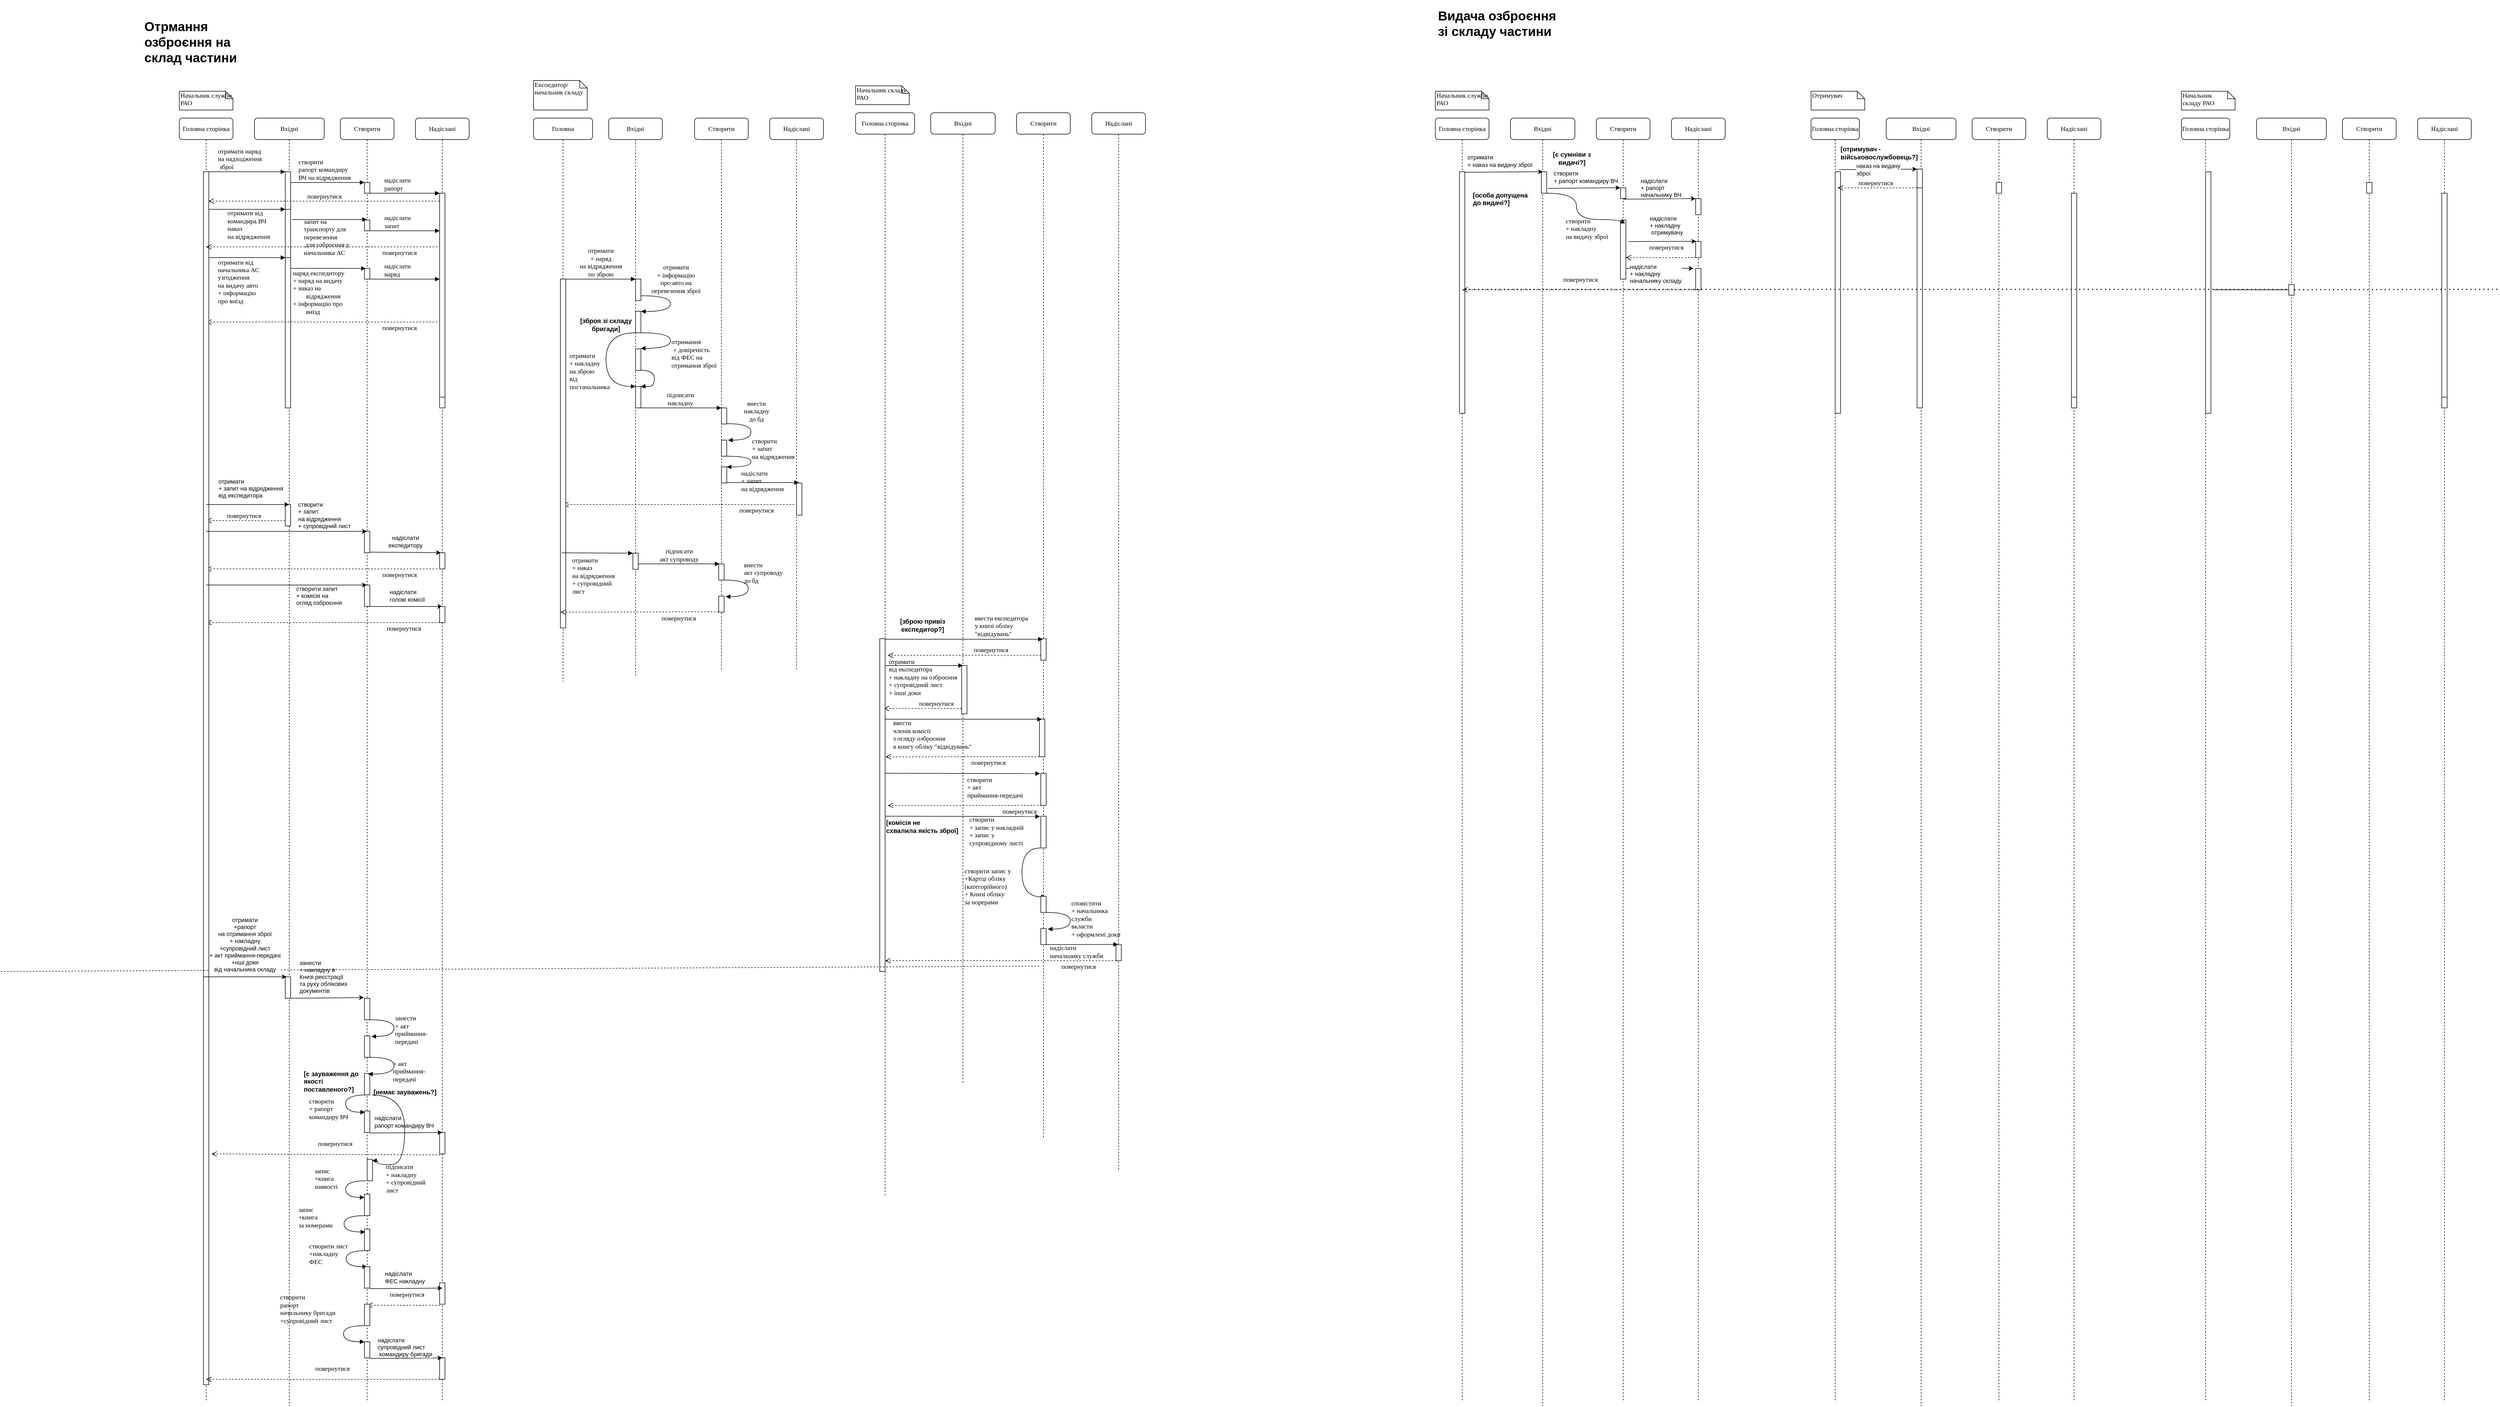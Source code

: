 <mxfile version="22.1.11" type="github">
  <diagram name="Page-1" id="13e1069c-82ec-6db2-03f1-153e76fe0fe0">
    <mxGraphModel dx="2100" dy="1388" grid="1" gridSize="10" guides="1" tooltips="1" connect="1" arrows="1" fold="1" page="1" pageScale="1" pageWidth="1100" pageHeight="850" background="none" math="0" shadow="0">
      <root>
        <mxCell id="0" />
        <mxCell id="1" parent="0" />
        <mxCell id="7baba1c4bc27f4b0-4" value="Надіслані" style="shape=umlLifeline;perimeter=lifelinePerimeter;whiteSpace=wrap;html=1;container=1;collapsible=0;recursiveResize=0;outlineConnect=0;rounded=1;shadow=0;comic=0;labelBackgroundColor=none;strokeWidth=1;fontFamily=Verdana;fontSize=12;align=center;" parent="1" vertex="1">
          <mxGeometry x="540" y="80" width="100" height="2390" as="geometry" />
        </mxCell>
        <mxCell id="gJN-mxGq6mvan0Lc4Zg4-46" value="" style="html=1;points=[];perimeter=orthogonalPerimeter;rounded=0;shadow=0;comic=0;labelBackgroundColor=none;strokeWidth=1;fontFamily=Verdana;fontSize=12;align=center;" parent="7baba1c4bc27f4b0-4" vertex="1">
          <mxGeometry x="45" y="210" width="10" height="330" as="geometry" />
        </mxCell>
        <mxCell id="gJN-mxGq6mvan0Lc4Zg4-53" value="" style="html=1;points=[];perimeter=orthogonalPerimeter;rounded=0;shadow=0;comic=0;labelBackgroundColor=none;strokeWidth=1;fontFamily=Verdana;fontSize=12;align=center;" parent="7baba1c4bc27f4b0-4" vertex="1">
          <mxGeometry x="45" y="300" width="10" height="240" as="geometry" />
        </mxCell>
        <mxCell id="TfGKlCGZZ1w4m9sOf4cQ-7" value="" style="html=1;points=[];perimeter=orthogonalPerimeter;rounded=0;shadow=0;comic=0;labelBackgroundColor=none;strokeWidth=1;fontFamily=Verdana;fontSize=12;align=center;" parent="7baba1c4bc27f4b0-4" vertex="1">
          <mxGeometry x="45" y="810" width="10" height="30" as="geometry" />
        </mxCell>
        <mxCell id="TfGKlCGZZ1w4m9sOf4cQ-14" value="надіслати &lt;br&gt;голові комісії" style="endArrow=classic;html=1;rounded=0;align=left;" parent="7baba1c4bc27f4b0-4" edge="1">
          <mxGeometry x="-0.483" y="20" width="50" height="50" relative="1" as="geometry">
            <mxPoint x="-84.833" y="910" as="sourcePoint" />
            <mxPoint x="50" y="910" as="targetPoint" />
            <mxPoint as="offset" />
          </mxGeometry>
        </mxCell>
        <mxCell id="TfGKlCGZZ1w4m9sOf4cQ-15" value="" style="html=1;points=[];perimeter=orthogonalPerimeter;rounded=0;shadow=0;comic=0;labelBackgroundColor=none;strokeWidth=1;fontFamily=Verdana;fontSize=12;align=center;" parent="7baba1c4bc27f4b0-4" vertex="1">
          <mxGeometry x="45" y="910" width="10" height="30" as="geometry" />
        </mxCell>
        <mxCell id="jEu4bzOX_h1lWOpRAMhi-13" value="" style="html=1;points=[];perimeter=orthogonalPerimeter;rounded=0;shadow=0;comic=0;labelBackgroundColor=none;strokeWidth=1;fontFamily=Verdana;fontSize=12;align=center;" parent="7baba1c4bc27f4b0-4" vertex="1">
          <mxGeometry x="45" y="1890" width="10" height="40" as="geometry" />
        </mxCell>
        <mxCell id="jEu4bzOX_h1lWOpRAMhi-26" value="" style="html=1;points=[];perimeter=orthogonalPerimeter;rounded=0;shadow=0;comic=0;labelBackgroundColor=none;strokeWidth=1;fontFamily=Verdana;fontSize=12;align=center;" parent="7baba1c4bc27f4b0-4" vertex="1">
          <mxGeometry x="45" y="2170" width="10" height="40" as="geometry" />
        </mxCell>
        <mxCell id="7baba1c4bc27f4b0-16" value="" style="html=1;points=[];perimeter=orthogonalPerimeter;rounded=0;shadow=0;comic=0;labelBackgroundColor=none;strokeWidth=1;fontFamily=Verdana;fontSize=12;align=center;" parent="1" vertex="1">
          <mxGeometry x="585" y="220" width="10" height="380" as="geometry" />
        </mxCell>
        <mxCell id="7baba1c4bc27f4b0-2" value="Вхідні" style="shape=umlLifeline;perimeter=lifelinePerimeter;whiteSpace=wrap;html=1;container=1;collapsible=0;recursiveResize=0;outlineConnect=0;rounded=1;shadow=0;comic=0;labelBackgroundColor=none;strokeWidth=1;fontFamily=Verdana;fontSize=12;align=center;" parent="1" vertex="1">
          <mxGeometry x="240" y="80" width="130" height="2400" as="geometry" />
        </mxCell>
        <mxCell id="7baba1c4bc27f4b0-10" value="" style="html=1;points=[];perimeter=orthogonalPerimeter;rounded=0;shadow=0;comic=0;labelBackgroundColor=none;strokeWidth=1;fontFamily=Verdana;fontSize=12;align=center;" parent="7baba1c4bc27f4b0-2" vertex="1">
          <mxGeometry x="57.5" y="100" width="10" height="440" as="geometry" />
        </mxCell>
        <mxCell id="gJN-mxGq6mvan0Lc4Zg4-41" value="" style="html=1;points=[];perimeter=orthogonalPerimeter;rounded=0;shadow=0;comic=0;labelBackgroundColor=none;strokeWidth=1;fontFamily=Verdana;fontSize=12;align=center;" parent="7baba1c4bc27f4b0-2" vertex="1">
          <mxGeometry x="57.5" y="170" width="10" height="360" as="geometry" />
        </mxCell>
        <mxCell id="gJN-mxGq6mvan0Lc4Zg4-49" value="" style="html=1;points=[];perimeter=orthogonalPerimeter;rounded=0;shadow=0;comic=0;labelBackgroundColor=none;strokeWidth=1;fontFamily=Verdana;fontSize=12;align=center;" parent="7baba1c4bc27f4b0-2" vertex="1">
          <mxGeometry x="57.5" y="260" width="10" height="280" as="geometry" />
        </mxCell>
        <mxCell id="gJN-mxGq6mvan0Lc4Zg4-52" value="наряд експедитору&amp;nbsp;&lt;br&gt;+ наряд на видачу&lt;br&gt;+ наказ на &lt;br&gt;&lt;span style=&quot;white-space: pre;&quot;&gt;&#x9;&lt;/span&gt;відрядження&lt;br&gt;&lt;div style=&quot;&quot;&gt;&lt;span style=&quot;background-color: initial;&quot;&gt;+ інформацію про&amp;nbsp;&lt;/span&gt;&lt;/div&gt;&lt;div style=&quot;&quot;&gt;&lt;span style=&quot;background-color: initial;&quot;&gt;&lt;span style=&quot;white-space: pre;&quot;&gt;&#x9;&lt;/span&gt;виїзд&lt;/span&gt;&lt;/div&gt;" style="html=1;verticalAlign=bottom;endArrow=block;labelBackgroundColor=none;fontFamily=Verdana;fontSize=12;align=left;" parent="7baba1c4bc27f4b0-2" edge="1">
          <mxGeometry x="-0.964" y="-90" relative="1" as="geometry">
            <mxPoint x="67.5" y="280" as="sourcePoint" />
            <mxPoint x="207.5" y="280" as="targetPoint" />
            <mxPoint as="offset" />
          </mxGeometry>
        </mxCell>
        <mxCell id="TfGKlCGZZ1w4m9sOf4cQ-2" value="" style="html=1;points=[];perimeter=orthogonalPerimeter;rounded=0;shadow=0;comic=0;labelBackgroundColor=none;strokeWidth=1;fontFamily=Verdana;fontSize=12;align=center;" parent="7baba1c4bc27f4b0-2" vertex="1">
          <mxGeometry x="57.5" y="720" width="10" height="40" as="geometry" />
        </mxCell>
        <mxCell id="TfGKlCGZZ1w4m9sOf4cQ-16" value="повернутися" style="html=1;verticalAlign=bottom;endArrow=open;dashed=1;endSize=8;labelBackgroundColor=none;fontFamily=Verdana;fontSize=12;" parent="7baba1c4bc27f4b0-2" target="7baba1c4bc27f4b0-8" edge="1">
          <mxGeometry x="-0.672" y="20" relative="1" as="geometry">
            <mxPoint x="-79.996" y="940" as="targetPoint" />
            <mxPoint x="350.68" y="940" as="sourcePoint" />
            <mxPoint as="offset" />
          </mxGeometry>
        </mxCell>
        <mxCell id="TfGKlCGZZ1w4m9sOf4cQ-25" value="" style="html=1;points=[];perimeter=orthogonalPerimeter;rounded=0;shadow=0;comic=0;labelBackgroundColor=none;strokeWidth=1;fontFamily=Verdana;fontSize=12;align=center;" parent="7baba1c4bc27f4b0-2" vertex="1">
          <mxGeometry x="57.5" y="1600" width="10" height="40" as="geometry" />
        </mxCell>
        <mxCell id="jEu4bzOX_h1lWOpRAMhi-10" value="&lt;b&gt;[є зауваження до якості поставленого?]&lt;/b&gt;" style="text;html=1;strokeColor=none;fillColor=none;align=left;verticalAlign=middle;whiteSpace=wrap;rounded=0;" parent="7baba1c4bc27f4b0-2" vertex="1">
          <mxGeometry x="90" y="1780" width="130" height="30" as="geometry" />
        </mxCell>
        <mxCell id="7baba1c4bc27f4b0-3" value="Створити" style="shape=umlLifeline;perimeter=lifelinePerimeter;whiteSpace=wrap;html=1;container=1;collapsible=0;recursiveResize=0;outlineConnect=0;rounded=1;shadow=0;comic=0;labelBackgroundColor=none;strokeWidth=1;fontFamily=Verdana;fontSize=12;align=center;" parent="1" vertex="1">
          <mxGeometry x="400" y="80" width="100" height="2390" as="geometry" />
        </mxCell>
        <mxCell id="7baba1c4bc27f4b0-13" value="" style="html=1;points=[];perimeter=orthogonalPerimeter;rounded=0;shadow=0;comic=0;labelBackgroundColor=none;strokeWidth=1;fontFamily=Verdana;fontSize=12;align=center;" parent="7baba1c4bc27f4b0-3" vertex="1">
          <mxGeometry x="45" y="120" width="10" height="20" as="geometry" />
        </mxCell>
        <mxCell id="gJN-mxGq6mvan0Lc4Zg4-42" value="запит на &lt;br&gt;транспорту для &lt;br&gt;перевезення&lt;br&gt;&amp;nbsp;для озброєння у &lt;br&gt;начальника АС" style="html=1;verticalAlign=bottom;endArrow=block;labelBackgroundColor=none;fontFamily=Verdana;fontSize=12;align=left;" parent="7baba1c4bc27f4b0-3" target="7baba1c4bc27f4b0-3" edge="1">
          <mxGeometry x="-0.713" y="-71" relative="1" as="geometry">
            <mxPoint x="-90" y="189" as="sourcePoint" />
            <mxPoint x="40" y="189" as="targetPoint" />
            <mxPoint as="offset" />
          </mxGeometry>
        </mxCell>
        <mxCell id="gJN-mxGq6mvan0Lc4Zg4-43" value="" style="html=1;points=[];perimeter=orthogonalPerimeter;rounded=0;shadow=0;comic=0;labelBackgroundColor=none;strokeWidth=1;fontFamily=Verdana;fontSize=12;align=center;" parent="7baba1c4bc27f4b0-3" vertex="1">
          <mxGeometry x="45" y="190" width="10" height="20" as="geometry" />
        </mxCell>
        <mxCell id="gJN-mxGq6mvan0Lc4Zg4-51" value="" style="html=1;points=[];perimeter=orthogonalPerimeter;rounded=0;shadow=0;comic=0;labelBackgroundColor=none;strokeWidth=1;fontFamily=Verdana;fontSize=12;align=center;" parent="7baba1c4bc27f4b0-3" vertex="1">
          <mxGeometry x="45" y="280" width="10" height="20" as="geometry" />
        </mxCell>
        <mxCell id="gJN-mxGq6mvan0Lc4Zg4-55" value="повернутися" style="html=1;verticalAlign=bottom;endArrow=open;dashed=1;endSize=8;labelBackgroundColor=none;fontFamily=Verdana;fontSize=12;" parent="7baba1c4bc27f4b0-3" edge="1">
          <mxGeometry x="-0.672" y="20" relative="1" as="geometry">
            <mxPoint x="-249.996" y="380" as="targetPoint" />
            <mxPoint x="180.68" y="380" as="sourcePoint" />
            <mxPoint as="offset" />
          </mxGeometry>
        </mxCell>
        <mxCell id="TfGKlCGZZ1w4m9sOf4cQ-3" value="повернутися" style="html=1;verticalAlign=bottom;endArrow=open;dashed=1;endSize=8;labelBackgroundColor=none;fontFamily=Verdana;fontSize=12;" parent="7baba1c4bc27f4b0-3" source="TfGKlCGZZ1w4m9sOf4cQ-2" edge="1">
          <mxGeometry x="0.051" relative="1" as="geometry">
            <mxPoint x="-249.996" y="750" as="targetPoint" />
            <mxPoint x="-110" y="750" as="sourcePoint" />
            <mxPoint as="offset" />
          </mxGeometry>
        </mxCell>
        <mxCell id="TfGKlCGZZ1w4m9sOf4cQ-5" value="" style="html=1;points=[];perimeter=orthogonalPerimeter;rounded=0;shadow=0;comic=0;labelBackgroundColor=none;strokeWidth=1;fontFamily=Verdana;fontSize=12;align=center;" parent="7baba1c4bc27f4b0-3" vertex="1">
          <mxGeometry x="45" y="770" width="10" height="40" as="geometry" />
        </mxCell>
        <mxCell id="TfGKlCGZZ1w4m9sOf4cQ-8" value="повернутися" style="html=1;verticalAlign=bottom;endArrow=open;dashed=1;endSize=8;labelBackgroundColor=none;fontFamily=Verdana;fontSize=12;" parent="7baba1c4bc27f4b0-3" edge="1">
          <mxGeometry x="-0.672" y="20" relative="1" as="geometry">
            <mxPoint x="-249.996" y="840" as="targetPoint" />
            <mxPoint x="180.68" y="840" as="sourcePoint" />
            <mxPoint as="offset" />
          </mxGeometry>
        </mxCell>
        <mxCell id="TfGKlCGZZ1w4m9sOf4cQ-13" value="" style="html=1;points=[];perimeter=orthogonalPerimeter;rounded=0;shadow=0;comic=0;labelBackgroundColor=none;strokeWidth=1;fontFamily=Verdana;fontSize=12;align=center;" parent="7baba1c4bc27f4b0-3" vertex="1">
          <mxGeometry x="45" y="870" width="10" height="40" as="geometry" />
        </mxCell>
        <mxCell id="jEu4bzOX_h1lWOpRAMhi-1" value="" style="html=1;points=[];perimeter=orthogonalPerimeter;rounded=0;shadow=0;comic=0;labelBackgroundColor=none;strokeWidth=1;fontFamily=Verdana;fontSize=12;align=center;" parent="7baba1c4bc27f4b0-3" vertex="1">
          <mxGeometry x="45" y="1640" width="10" height="40" as="geometry" />
        </mxCell>
        <mxCell id="jEu4bzOX_h1lWOpRAMhi-4" value="&lt;div style=&quot;text-align: left;&quot;&gt;занести&amp;nbsp;&lt;/div&gt;&lt;div style=&quot;text-align: left;&quot;&gt;+ накладну в&amp;nbsp;&lt;/div&gt;&lt;div style=&quot;text-align: left;&quot;&gt;Книзі реєстрації&lt;/div&gt;&lt;div style=&quot;text-align: left;&quot;&gt;та руху облікових&lt;/div&gt;&lt;div style=&quot;text-align: left;&quot;&gt;документів&lt;/div&gt;" style="endArrow=classic;html=1;rounded=0;entryX=-0.108;entryY=-0.032;entryDx=0;entryDy=0;entryPerimeter=0;" parent="7baba1c4bc27f4b0-3" target="jEu4bzOX_h1lWOpRAMhi-1" edge="1">
          <mxGeometry x="-0.048" y="39" width="50" height="50" relative="1" as="geometry">
            <mxPoint x="-100" y="1640" as="sourcePoint" />
            <mxPoint x="40" y="1640" as="targetPoint" />
            <mxPoint as="offset" />
          </mxGeometry>
        </mxCell>
        <mxCell id="jEu4bzOX_h1lWOpRAMhi-5" value="" style="html=1;points=[];perimeter=orthogonalPerimeter;rounded=0;shadow=0;comic=0;labelBackgroundColor=none;strokeWidth=1;fontFamily=Verdana;fontSize=12;align=center;" parent="7baba1c4bc27f4b0-3" vertex="1">
          <mxGeometry x="45" y="1710" width="10" height="40" as="geometry" />
        </mxCell>
        <mxCell id="jEu4bzOX_h1lWOpRAMhi-7" value="" style="html=1;points=[];perimeter=orthogonalPerimeter;rounded=0;shadow=0;comic=0;labelBackgroundColor=none;strokeWidth=1;fontFamily=Verdana;fontSize=12;align=center;" parent="7baba1c4bc27f4b0-3" vertex="1">
          <mxGeometry x="45" y="1780" width="10" height="40" as="geometry" />
        </mxCell>
        <mxCell id="jEu4bzOX_h1lWOpRAMhi-9" value="&lt;br&gt;+&amp;nbsp;акт &lt;br&gt;приймання-&lt;br&gt;передачі" style="html=1;verticalAlign=bottom;endArrow=block;labelBackgroundColor=none;fontFamily=Verdana;fontSize=12;elbow=vertical;edgeStyle=orthogonalEdgeStyle;curved=1;exitX=1.02;exitY=0.98;exitPerimeter=0;exitDx=0;exitDy=0;entryX=0.684;entryY=0.03;entryDx=0;entryDy=0;entryPerimeter=0;align=left;" parent="7baba1c4bc27f4b0-3" target="jEu4bzOX_h1lWOpRAMhi-7" edge="1">
          <mxGeometry x="0.288" y="19" relative="1" as="geometry">
            <mxPoint x="55" y="1750.01" as="sourcePoint" />
            <mxPoint x="58" y="1781.01" as="targetPoint" />
            <Array as="points">
              <mxPoint x="100" y="1750" />
              <mxPoint x="100" y="1781" />
            </Array>
            <mxPoint as="offset" />
          </mxGeometry>
        </mxCell>
        <mxCell id="jEu4bzOX_h1lWOpRAMhi-11" value="створити&amp;nbsp;&lt;br&gt;+ рапорт &lt;br&gt;командиру ВЧ" style="html=1;verticalAlign=bottom;endArrow=block;labelBackgroundColor=none;fontFamily=Verdana;fontSize=12;elbow=vertical;edgeStyle=orthogonalEdgeStyle;curved=1;entryX=0.095;entryY=0.059;entryDx=0;entryDy=0;entryPerimeter=0;align=left;" parent="7baba1c4bc27f4b0-3" target="jEu4bzOX_h1lWOpRAMhi-12" edge="1">
          <mxGeometry x="0.337" y="-72" relative="1" as="geometry">
            <mxPoint x="50" y="1820" as="sourcePoint" />
            <mxPoint x="55" y="1851" as="targetPoint" />
            <Array as="points">
              <mxPoint x="10" y="1820" />
              <mxPoint x="10" y="1852" />
            </Array>
            <mxPoint x="-70" y="-54" as="offset" />
          </mxGeometry>
        </mxCell>
        <mxCell id="jEu4bzOX_h1lWOpRAMhi-12" value="" style="html=1;points=[];perimeter=orthogonalPerimeter;rounded=0;shadow=0;comic=0;labelBackgroundColor=none;strokeWidth=1;fontFamily=Verdana;fontSize=12;align=center;" parent="7baba1c4bc27f4b0-3" vertex="1">
          <mxGeometry x="45" y="1850" width="10" height="40" as="geometry" />
        </mxCell>
        <mxCell id="jEu4bzOX_h1lWOpRAMhi-14" value="&lt;div style=&quot;text-align: left;&quot;&gt;надіслати&amp;nbsp;&lt;/div&gt;&lt;div style=&quot;text-align: left;&quot;&gt;рапорт командиру ВЧ&amp;nbsp;&lt;/div&gt;" style="endArrow=classic;html=1;rounded=0;" parent="7baba1c4bc27f4b0-3" edge="1">
          <mxGeometry x="-0.035" y="21" width="50" height="50" relative="1" as="geometry">
            <mxPoint x="55" y="1891" as="sourcePoint" />
            <mxPoint x="190" y="1890" as="targetPoint" />
            <mxPoint as="offset" />
          </mxGeometry>
        </mxCell>
        <mxCell id="jEu4bzOX_h1lWOpRAMhi-15" value="повернутися" style="html=1;verticalAlign=bottom;endArrow=open;dashed=1;endSize=8;labelBackgroundColor=none;fontFamily=Verdana;fontSize=12;exitX=0.127;exitY=1.043;exitDx=0;exitDy=0;exitPerimeter=0;" parent="7baba1c4bc27f4b0-3" source="jEu4bzOX_h1lWOpRAMhi-13" edge="1">
          <mxGeometry x="-0.079" y="-11" relative="1" as="geometry">
            <mxPoint x="-239.996" y="1930" as="targetPoint" />
            <mxPoint x="190.68" y="1930" as="sourcePoint" />
            <mxPoint as="offset" />
          </mxGeometry>
        </mxCell>
        <mxCell id="jEu4bzOX_h1lWOpRAMhi-16" value="&lt;b&gt;[немає зауважень?]&lt;/b&gt;" style="text;html=1;strokeColor=none;fillColor=none;align=left;verticalAlign=middle;whiteSpace=wrap;rounded=0;" parent="7baba1c4bc27f4b0-3" vertex="1">
          <mxGeometry x="60" y="1800" width="120" height="30" as="geometry" />
        </mxCell>
        <mxCell id="jEu4bzOX_h1lWOpRAMhi-17" value="" style="html=1;points=[];perimeter=orthogonalPerimeter;rounded=0;shadow=0;comic=0;labelBackgroundColor=none;strokeWidth=1;fontFamily=Verdana;fontSize=12;align=center;" parent="7baba1c4bc27f4b0-3" vertex="1">
          <mxGeometry x="50" y="1940" width="10" height="40" as="geometry" />
        </mxCell>
        <mxCell id="jEu4bzOX_h1lWOpRAMhi-19" value="підписати&amp;nbsp;&lt;br&gt;+ накладну&lt;br&gt;+ супровідний &lt;br&gt;лист" style="html=1;verticalAlign=bottom;endArrow=block;labelBackgroundColor=none;fontFamily=Verdana;fontSize=12;elbow=vertical;edgeStyle=orthogonalEdgeStyle;curved=1;entryX=0.931;entryY=0.063;entryDx=0;entryDy=0;entryPerimeter=0;align=left;" parent="7baba1c4bc27f4b0-3" target="jEu4bzOX_h1lWOpRAMhi-17" edge="1">
          <mxGeometry x="0.762" y="57" relative="1" as="geometry">
            <mxPoint x="59" y="1820" as="sourcePoint" />
            <mxPoint x="55" y="1852" as="targetPoint" />
            <Array as="points">
              <mxPoint x="120" y="1820" />
              <mxPoint x="120" y="1950" />
              <mxPoint x="70" y="1950" />
              <mxPoint x="70" y="1942" />
            </Array>
            <mxPoint as="offset" />
          </mxGeometry>
        </mxCell>
        <mxCell id="jEu4bzOX_h1lWOpRAMhi-20" value="" style="html=1;points=[];perimeter=orthogonalPerimeter;rounded=0;shadow=0;comic=0;labelBackgroundColor=none;strokeWidth=1;fontFamily=Verdana;fontSize=12;align=center;" parent="7baba1c4bc27f4b0-3" vertex="1">
          <mxGeometry x="45" y="2005" width="10" height="40" as="geometry" />
        </mxCell>
        <mxCell id="jEu4bzOX_h1lWOpRAMhi-21" value="запис&lt;br&gt;+книга &lt;br&gt;наявості" style="html=1;verticalAlign=bottom;endArrow=block;labelBackgroundColor=none;fontFamily=Verdana;fontSize=12;elbow=vertical;edgeStyle=orthogonalEdgeStyle;curved=1;exitX=1.02;exitY=0.98;exitPerimeter=0;exitDx=0;exitDy=0;entryX=0.684;entryY=0.03;entryDx=0;entryDy=0;entryPerimeter=0;align=left;" parent="7baba1c4bc27f4b0-3" edge="1">
          <mxGeometry x="0.115" y="-60" relative="1" as="geometry">
            <mxPoint x="48" y="1980.01" as="sourcePoint" />
            <mxPoint x="45" y="2011" as="targetPoint" />
            <Array as="points">
              <mxPoint x="10" y="1980" />
              <mxPoint x="10" y="2011" />
            </Array>
            <mxPoint as="offset" />
          </mxGeometry>
        </mxCell>
        <mxCell id="jEu4bzOX_h1lWOpRAMhi-22" value="запис&lt;br&gt;+книга &lt;br&gt;за номерами" style="html=1;verticalAlign=bottom;endArrow=block;labelBackgroundColor=none;fontFamily=Verdana;fontSize=12;elbow=vertical;edgeStyle=orthogonalEdgeStyle;curved=1;exitX=1.02;exitY=0.98;exitPerimeter=0;exitDx=0;exitDy=0;entryX=0.147;entryY=0.136;entryDx=0;entryDy=0;entryPerimeter=0;align=left;" parent="7baba1c4bc27f4b0-3" target="jEu4bzOX_h1lWOpRAMhi-23" edge="1">
          <mxGeometry x="0.211" y="-87" relative="1" as="geometry">
            <mxPoint x="45" y="2045.01" as="sourcePoint" />
            <mxPoint x="42" y="2076" as="targetPoint" />
            <Array as="points">
              <mxPoint x="7" y="2045" />
              <mxPoint x="7" y="2075" />
            </Array>
            <mxPoint as="offset" />
          </mxGeometry>
        </mxCell>
        <mxCell id="jEu4bzOX_h1lWOpRAMhi-23" value="" style="html=1;points=[];perimeter=orthogonalPerimeter;rounded=0;shadow=0;comic=0;labelBackgroundColor=none;strokeWidth=1;fontFamily=Verdana;fontSize=12;align=center;" parent="7baba1c4bc27f4b0-3" vertex="1">
          <mxGeometry x="45" y="2070" width="10" height="40" as="geometry" />
        </mxCell>
        <mxCell id="jEu4bzOX_h1lWOpRAMhi-24" value="створити лист&lt;br&gt;+накладну&lt;br&gt;ФЕС" style="html=1;verticalAlign=bottom;endArrow=block;labelBackgroundColor=none;fontFamily=Verdana;fontSize=12;elbow=vertical;edgeStyle=orthogonalEdgeStyle;curved=1;exitX=1.02;exitY=0.98;exitPerimeter=0;exitDx=0;exitDy=0;entryX=0.147;entryY=0.136;entryDx=0;entryDy=0;entryPerimeter=0;align=left;" parent="7baba1c4bc27f4b0-3" edge="1">
          <mxGeometry x="0.271" y="-71" relative="1" as="geometry">
            <mxPoint x="49" y="2110" as="sourcePoint" />
            <mxPoint x="50" y="2139.99" as="targetPoint" />
            <Array as="points">
              <mxPoint x="11" y="2109.99" />
              <mxPoint x="11" y="2139.99" />
            </Array>
            <mxPoint x="-71" y="-71" as="offset" />
          </mxGeometry>
        </mxCell>
        <mxCell id="jEu4bzOX_h1lWOpRAMhi-25" value="" style="html=1;points=[];perimeter=orthogonalPerimeter;rounded=0;shadow=0;comic=0;labelBackgroundColor=none;strokeWidth=1;fontFamily=Verdana;fontSize=12;align=center;" parent="7baba1c4bc27f4b0-3" vertex="1">
          <mxGeometry x="45" y="2140" width="10" height="40" as="geometry" />
        </mxCell>
        <mxCell id="jEu4bzOX_h1lWOpRAMhi-27" value="&lt;div style=&quot;text-align: left;&quot;&gt;надіслати&amp;nbsp;&lt;/div&gt;&lt;div style=&quot;text-align: left;&quot;&gt;ФЕС накладну&lt;/div&gt;" style="endArrow=classic;html=1;rounded=0;" parent="7baba1c4bc27f4b0-3" edge="1">
          <mxGeometry x="-0.035" y="21" width="50" height="50" relative="1" as="geometry">
            <mxPoint x="55" y="2181" as="sourcePoint" />
            <mxPoint x="190" y="2180" as="targetPoint" />
            <mxPoint as="offset" />
          </mxGeometry>
        </mxCell>
        <mxCell id="jEu4bzOX_h1lWOpRAMhi-28" value="повернутися" style="html=1;verticalAlign=bottom;endArrow=open;dashed=1;endSize=8;labelBackgroundColor=none;fontFamily=Verdana;fontSize=12;exitX=0.127;exitY=1.043;exitDx=0;exitDy=0;exitPerimeter=0;" parent="7baba1c4bc27f4b0-3" edge="1">
          <mxGeometry x="-0.079" y="-11" relative="1" as="geometry">
            <mxPoint x="50" y="2212" as="targetPoint" />
            <mxPoint x="186" y="2212" as="sourcePoint" />
            <mxPoint as="offset" />
          </mxGeometry>
        </mxCell>
        <mxCell id="jEu4bzOX_h1lWOpRAMhi-29" value="створити&amp;nbsp;&lt;br&gt;рапорт&lt;br&gt;начальнику бригади&lt;br&gt;+супровідний лист" style="html=1;verticalAlign=bottom;endArrow=block;labelBackgroundColor=none;fontFamily=Verdana;fontSize=12;elbow=vertical;edgeStyle=orthogonalEdgeStyle;curved=1;exitX=1.02;exitY=0.98;exitPerimeter=0;exitDx=0;exitDy=0;entryX=0.147;entryY=0.136;entryDx=0;entryDy=0;entryPerimeter=0;align=left;" parent="7baba1c4bc27f4b0-3" edge="1">
          <mxGeometry x="-0.29" y="-120" relative="1" as="geometry">
            <mxPoint x="44.0" y="2249.97" as="sourcePoint" />
            <mxPoint x="45.0" y="2279.96" as="targetPoint" />
            <Array as="points">
              <mxPoint x="6.0" y="2249.96" />
              <mxPoint x="6.0" y="2279.96" />
            </Array>
            <mxPoint as="offset" />
          </mxGeometry>
        </mxCell>
        <mxCell id="jEu4bzOX_h1lWOpRAMhi-30" value="" style="html=1;points=[];perimeter=orthogonalPerimeter;rounded=0;shadow=0;comic=0;labelBackgroundColor=none;strokeWidth=1;fontFamily=Verdana;fontSize=12;align=center;" parent="7baba1c4bc27f4b0-3" vertex="1">
          <mxGeometry x="45" y="2210" width="10" height="40" as="geometry" />
        </mxCell>
        <mxCell id="7baba1c4bc27f4b0-8" value="Головна сторінка" style="shape=umlLifeline;perimeter=lifelinePerimeter;whiteSpace=wrap;html=1;container=1;collapsible=0;recursiveResize=0;outlineConnect=0;rounded=1;shadow=0;comic=0;labelBackgroundColor=none;strokeWidth=1;fontFamily=Verdana;fontSize=12;align=center;" parent="1" vertex="1">
          <mxGeometry x="100" y="80" width="100" height="2390" as="geometry" />
        </mxCell>
        <mxCell id="7baba1c4bc27f4b0-9" value="" style="html=1;points=[];perimeter=orthogonalPerimeter;rounded=0;shadow=0;comic=0;labelBackgroundColor=none;strokeWidth=1;fontFamily=Verdana;fontSize=12;align=center;" parent="7baba1c4bc27f4b0-8" vertex="1">
          <mxGeometry x="45" y="100" width="10" height="2260" as="geometry" />
        </mxCell>
        <mxCell id="7baba1c4bc27f4b0-23" value="&lt;div style=&quot;text-align: left;&quot;&gt;&lt;span style=&quot;background-color: initial;&quot;&gt;отримати від&lt;/span&gt;&lt;/div&gt;&lt;div style=&quot;text-align: left;&quot;&gt;&lt;span style=&quot;background-color: initial;&quot;&gt;командира ВЧ&lt;/span&gt;&lt;/div&gt;&lt;div style=&quot;text-align: left;&quot;&gt;&lt;span style=&quot;background-color: initial;&quot;&gt;наказ&lt;/span&gt;&lt;/div&gt;на відрядження" style="html=1;verticalAlign=bottom;endArrow=block;labelBackgroundColor=none;fontFamily=Verdana;fontSize=12;" parent="7baba1c4bc27f4b0-8" edge="1">
          <mxGeometry x="0.032" y="-60" relative="1" as="geometry">
            <mxPoint x="55" y="170" as="sourcePoint" />
            <mxPoint x="197.5" y="170" as="targetPoint" />
            <mxPoint as="offset" />
          </mxGeometry>
        </mxCell>
        <mxCell id="gJN-mxGq6mvan0Lc4Zg4-50" value="отримати від &lt;br&gt;начальника АС&lt;br&gt;узгодження&lt;br&gt;на видачу авто&lt;br&gt;+ інформацію &lt;br&gt;про виїзд" style="html=1;verticalAlign=bottom;endArrow=block;labelBackgroundColor=none;fontFamily=Verdana;fontSize=12;align=left;" parent="7baba1c4bc27f4b0-8" edge="1">
          <mxGeometry x="-0.789" y="-90" relative="1" as="geometry">
            <mxPoint x="55" y="260" as="sourcePoint" />
            <mxPoint x="197.5" y="260" as="targetPoint" />
            <mxPoint as="offset" />
          </mxGeometry>
        </mxCell>
        <mxCell id="TfGKlCGZZ1w4m9sOf4cQ-1" value="отримати&amp;nbsp;&lt;br&gt;+ запит на відрядження&lt;br&gt;від&amp;nbsp;експедитора" style="endArrow=classic;html=1;rounded=0;align=left;" parent="7baba1c4bc27f4b0-8" target="7baba1c4bc27f4b0-2" edge="1">
          <mxGeometry x="-0.737" y="30" width="50" height="50" relative="1" as="geometry">
            <mxPoint x="50" y="720" as="sourcePoint" />
            <mxPoint x="100" y="670" as="targetPoint" />
            <mxPoint as="offset" />
          </mxGeometry>
        </mxCell>
        <mxCell id="TfGKlCGZZ1w4m9sOf4cQ-4" value="&lt;div style=&quot;text-align: left;&quot;&gt;створити&amp;nbsp;&lt;/div&gt;&lt;div style=&quot;text-align: left;&quot;&gt;+ запит&amp;nbsp;&lt;/div&gt;&lt;div style=&quot;text-align: left;&quot;&gt;на відрядження&lt;/div&gt;&lt;div style=&quot;text-align: left;&quot;&gt;+ супровідний лист&lt;/div&gt;" style="endArrow=classic;html=1;rounded=0;" parent="7baba1c4bc27f4b0-8" target="7baba1c4bc27f4b0-3" edge="1">
          <mxGeometry x="0.469" y="30" width="50" height="50" relative="1" as="geometry">
            <mxPoint x="50" y="770" as="sourcePoint" />
            <mxPoint x="100" y="720" as="targetPoint" />
            <mxPoint as="offset" />
          </mxGeometry>
        </mxCell>
        <mxCell id="TfGKlCGZZ1w4m9sOf4cQ-12" value="&lt;div style=&quot;text-align: left;&quot;&gt;створити запит&lt;/div&gt;&lt;div style=&quot;text-align: left;&quot;&gt;+ комісія на&amp;nbsp;&lt;/div&gt;&lt;div style=&quot;text-align: left;&quot;&gt;огляд озброєння&lt;/div&gt;" style="endArrow=classic;html=1;rounded=0;" parent="7baba1c4bc27f4b0-8" target="7baba1c4bc27f4b0-3" edge="1">
          <mxGeometry x="0.402" y="-20" width="50" height="50" relative="1" as="geometry">
            <mxPoint x="50" y="870" as="sourcePoint" />
            <mxPoint x="100" y="820" as="targetPoint" />
            <mxPoint as="offset" />
          </mxGeometry>
        </mxCell>
        <mxCell id="7baba1c4bc27f4b0-17" value="надіслати &lt;br&gt;рапорт" style="html=1;verticalAlign=bottom;endArrow=block;labelBackgroundColor=none;fontFamily=Verdana;fontSize=12;edgeStyle=elbowEdgeStyle;elbow=vertical;align=left;" parent="1" source="7baba1c4bc27f4b0-13" target="7baba1c4bc27f4b0-16" edge="1">
          <mxGeometry x="-0.615" relative="1" as="geometry">
            <mxPoint x="510" y="220" as="sourcePoint" />
            <Array as="points">
              <mxPoint x="460" y="220" />
            </Array>
            <mxPoint as="offset" />
          </mxGeometry>
        </mxCell>
        <mxCell id="7baba1c4bc27f4b0-11" value="отримати наряд &lt;br&gt;на надходження&lt;br&gt;&amp;nbsp;зброї" style="html=1;verticalAlign=bottom;endArrow=block;entryX=0;entryY=0;labelBackgroundColor=none;fontFamily=Verdana;fontSize=12;edgeStyle=elbowEdgeStyle;elbow=vertical;align=left;" parent="1" source="7baba1c4bc27f4b0-9" target="7baba1c4bc27f4b0-10" edge="1">
          <mxGeometry x="-0.79" relative="1" as="geometry">
            <mxPoint x="220" y="190" as="sourcePoint" />
            <mxPoint as="offset" />
          </mxGeometry>
        </mxCell>
        <mxCell id="7baba1c4bc27f4b0-14" value="створити &lt;br&gt;рапорт командиру &lt;br&gt;ВЧ на відрядження" style="html=1;verticalAlign=bottom;endArrow=block;entryX=0;entryY=0;labelBackgroundColor=none;fontFamily=Verdana;fontSize=12;edgeStyle=elbowEdgeStyle;elbow=vertical;align=left;" parent="1" source="7baba1c4bc27f4b0-10" target="7baba1c4bc27f4b0-13" edge="1">
          <mxGeometry x="-0.818" relative="1" as="geometry">
            <mxPoint x="370" y="200" as="sourcePoint" />
            <mxPoint as="offset" />
          </mxGeometry>
        </mxCell>
        <mxCell id="7baba1c4bc27f4b0-40" value="Начальник служби РАО" style="shape=note;whiteSpace=wrap;html=1;size=14;verticalAlign=top;align=left;spacingTop=-6;rounded=0;shadow=0;comic=0;labelBackgroundColor=none;strokeWidth=1;fontFamily=Verdana;fontSize=12" parent="1" vertex="1">
          <mxGeometry x="100" y="30" width="100" height="35" as="geometry" />
        </mxCell>
        <mxCell id="gJN-mxGq6mvan0Lc4Zg4-1" value="Вхідні" style="shape=umlLifeline;perimeter=lifelinePerimeter;whiteSpace=wrap;html=1;container=1;collapsible=0;recursiveResize=0;outlineConnect=0;rounded=1;shadow=0;comic=0;labelBackgroundColor=none;strokeWidth=1;fontFamily=Verdana;fontSize=12;align=center;" parent="1" vertex="1">
          <mxGeometry x="900" y="80" width="100" height="1040" as="geometry" />
        </mxCell>
        <mxCell id="gJN-mxGq6mvan0Lc4Zg4-3" value="Створити" style="shape=umlLifeline;perimeter=lifelinePerimeter;whiteSpace=wrap;html=1;container=1;collapsible=0;recursiveResize=0;outlineConnect=0;rounded=1;shadow=0;comic=0;labelBackgroundColor=none;strokeWidth=1;fontFamily=Verdana;fontSize=12;align=center;" parent="1" vertex="1">
          <mxGeometry x="1060" y="80" width="100" height="1030" as="geometry" />
        </mxCell>
        <mxCell id="gJN-mxGq6mvan0Lc4Zg4-5" value="Надіслані" style="shape=umlLifeline;perimeter=lifelinePerimeter;whiteSpace=wrap;html=1;container=1;collapsible=0;recursiveResize=0;outlineConnect=0;rounded=1;shadow=0;comic=0;labelBackgroundColor=none;strokeWidth=1;fontFamily=Verdana;fontSize=12;align=center;" parent="1" vertex="1">
          <mxGeometry x="1200" y="80" width="100" height="1030" as="geometry" />
        </mxCell>
        <mxCell id="gJN-mxGq6mvan0Lc4Zg4-9" value="Головна" style="shape=umlLifeline;perimeter=lifelinePerimeter;whiteSpace=wrap;html=1;container=1;collapsible=0;recursiveResize=0;outlineConnect=0;rounded=1;shadow=0;comic=0;labelBackgroundColor=none;strokeWidth=1;fontFamily=Verdana;fontSize=12;align=center;" parent="1" vertex="1">
          <mxGeometry x="760" y="80" width="110" height="1050" as="geometry" />
        </mxCell>
        <mxCell id="gJN-mxGq6mvan0Lc4Zg4-2" value="" style="html=1;points=[];perimeter=orthogonalPerimeter;rounded=0;shadow=0;comic=0;labelBackgroundColor=none;strokeWidth=1;fontFamily=Verdana;fontSize=12;align=center;" parent="gJN-mxGq6mvan0Lc4Zg4-9" vertex="1">
          <mxGeometry x="190" y="300" width="10" height="40" as="geometry" />
        </mxCell>
        <mxCell id="oQ4QWbfAj2tUCulmd6yD-1" value="отримати &lt;br&gt;+ інформацію &lt;br&gt;про авто на &lt;br&gt;перевезення зброї" style="html=1;verticalAlign=bottom;endArrow=block;labelBackgroundColor=none;fontFamily=Verdana;fontSize=12;elbow=vertical;edgeStyle=orthogonalEdgeStyle;curved=1;entryX=1.02;entryY=0.009;entryPerimeter=0;exitX=1.038;exitY=0.345;exitPerimeter=0;entryDx=0;entryDy=0;" parent="gJN-mxGq6mvan0Lc4Zg4-9" target="oQ4QWbfAj2tUCulmd6yD-2" edge="1">
          <mxGeometry x="-0.211" y="10" relative="1" as="geometry">
            <mxPoint x="200" y="331" as="sourcePoint" />
            <mxPoint x="205" y="369" as="targetPoint" />
            <Array as="points">
              <mxPoint x="255" y="331" />
              <mxPoint x="255" y="361" />
            </Array>
            <mxPoint as="offset" />
          </mxGeometry>
        </mxCell>
        <mxCell id="oQ4QWbfAj2tUCulmd6yD-2" value="" style="html=1;points=[];perimeter=orthogonalPerimeter;rounded=0;shadow=0;comic=0;labelBackgroundColor=none;strokeWidth=1;fontFamily=Verdana;fontSize=12;align=center;" parent="gJN-mxGq6mvan0Lc4Zg4-9" vertex="1">
          <mxGeometry x="190" y="360" width="10" height="40" as="geometry" />
        </mxCell>
        <mxCell id="oQ4QWbfAj2tUCulmd6yD-4" value="" style="html=1;points=[];perimeter=orthogonalPerimeter;rounded=0;shadow=0;comic=0;labelBackgroundColor=none;strokeWidth=1;fontFamily=Verdana;fontSize=12;align=center;" parent="gJN-mxGq6mvan0Lc4Zg4-9" vertex="1">
          <mxGeometry x="190" y="430" width="10" height="40" as="geometry" />
        </mxCell>
        <mxCell id="oQ4QWbfAj2tUCulmd6yD-5" value="отримання&amp;nbsp;&lt;br&gt;&amp;nbsp;+ довіреність &lt;br&gt;від ФЕС на &lt;br&gt;отримання зброї" style="html=1;verticalAlign=bottom;endArrow=block;labelBackgroundColor=none;fontFamily=Verdana;fontSize=12;elbow=vertical;edgeStyle=orthogonalEdgeStyle;curved=1;entryX=1.02;entryY=0.009;entryPerimeter=0;exitX=1.038;exitY=0.345;exitPerimeter=0;entryDx=0;entryDy=0;align=left;" parent="gJN-mxGq6mvan0Lc4Zg4-9" edge="1">
          <mxGeometry x="0.209" y="41" relative="1" as="geometry">
            <mxPoint x="200" y="400" as="sourcePoint" />
            <mxPoint x="200" y="429" as="targetPoint" />
            <Array as="points">
              <mxPoint x="255" y="400" />
              <mxPoint x="255" y="429" />
            </Array>
            <mxPoint as="offset" />
          </mxGeometry>
        </mxCell>
        <mxCell id="oQ4QWbfAj2tUCulmd6yD-7" value="" style="html=1;points=[];perimeter=orthogonalPerimeter;rounded=0;shadow=0;comic=0;labelBackgroundColor=none;strokeWidth=1;fontFamily=Verdana;fontSize=12;align=center;" parent="gJN-mxGq6mvan0Lc4Zg4-9" vertex="1">
          <mxGeometry x="190" y="500" width="10" height="40" as="geometry" />
        </mxCell>
        <mxCell id="oQ4QWbfAj2tUCulmd6yD-14" value="" style="html=1;points=[];perimeter=orthogonalPerimeter;rounded=0;shadow=0;comic=0;labelBackgroundColor=none;strokeWidth=1;fontFamily=Verdana;fontSize=12;align=center;" parent="gJN-mxGq6mvan0Lc4Zg4-9" vertex="1">
          <mxGeometry x="350" y="600" width="10" height="30" as="geometry" />
        </mxCell>
        <mxCell id="oQ4QWbfAj2tUCulmd6yD-18" value="" style="html=1;points=[];perimeter=orthogonalPerimeter;rounded=0;shadow=0;comic=0;labelBackgroundColor=none;strokeWidth=1;fontFamily=Verdana;fontSize=12;align=center;" parent="gJN-mxGq6mvan0Lc4Zg4-9" vertex="1">
          <mxGeometry x="350" y="650" width="10" height="30" as="geometry" />
        </mxCell>
        <mxCell id="oQ4QWbfAj2tUCulmd6yD-20" value="створити &lt;br&gt;+ запит &lt;br&gt;на відрядження" style="html=1;verticalAlign=bottom;endArrow=block;labelBackgroundColor=none;fontFamily=Verdana;fontSize=12;elbow=vertical;edgeStyle=orthogonalEdgeStyle;curved=1;exitX=1.038;exitY=0.345;exitPerimeter=0;align=left;" parent="gJN-mxGq6mvan0Lc4Zg4-9" target="oQ4QWbfAj2tUCulmd6yD-18" edge="1">
          <mxGeometry relative="1" as="geometry">
            <mxPoint x="360.003" y="630" as="sourcePoint" />
            <mxPoint x="365.003" y="668.333" as="targetPoint" />
            <Array as="points">
              <mxPoint x="405" y="630" />
              <mxPoint x="405" y="650" />
            </Array>
            <mxPoint as="offset" />
          </mxGeometry>
        </mxCell>
        <mxCell id="oQ4QWbfAj2tUCulmd6yD-26" value="повернутися" style="html=1;verticalAlign=bottom;endArrow=open;dashed=1;endSize=8;labelBackgroundColor=none;fontFamily=Verdana;fontSize=12;" parent="gJN-mxGq6mvan0Lc4Zg4-9" edge="1">
          <mxGeometry x="-0.672" y="20" relative="1" as="geometry">
            <mxPoint x="55.004" y="720" as="targetPoint" />
            <mxPoint x="485.68" y="720" as="sourcePoint" />
            <mxPoint as="offset" />
          </mxGeometry>
        </mxCell>
        <mxCell id="oQ4QWbfAj2tUCulmd6yD-21" value="" style="html=1;points=[];perimeter=orthogonalPerimeter;rounded=0;shadow=0;comic=0;labelBackgroundColor=none;strokeWidth=1;fontFamily=Verdana;fontSize=12;align=center;" parent="gJN-mxGq6mvan0Lc4Zg4-9" vertex="1">
          <mxGeometry x="490" y="680" width="10" height="60" as="geometry" />
        </mxCell>
        <mxCell id="oQ4QWbfAj2tUCulmd6yD-22" value="надіслати &lt;br&gt;&lt;div style=&quot;&quot;&gt;&lt;span style=&quot;background-color: initial;&quot;&gt;+ запит&lt;/span&gt;&lt;/div&gt;на відрядження" style="html=1;verticalAlign=bottom;endArrow=block;labelBackgroundColor=none;fontFamily=Verdana;fontSize=12;align=left;" parent="gJN-mxGq6mvan0Lc4Zg4-9" edge="1">
          <mxGeometry x="-0.628" y="-21" relative="1" as="geometry">
            <mxPoint x="360" y="679.17" as="sourcePoint" />
            <mxPoint x="494.5" y="679.17" as="targetPoint" />
            <mxPoint as="offset" />
          </mxGeometry>
        </mxCell>
        <mxCell id="gJN-mxGq6mvan0Lc4Zg4-10" value="" style="html=1;points=[];perimeter=orthogonalPerimeter;rounded=0;shadow=0;comic=0;labelBackgroundColor=none;strokeWidth=1;fontFamily=Verdana;fontSize=12;align=center;" parent="gJN-mxGq6mvan0Lc4Zg4-9" vertex="1">
          <mxGeometry x="50" y="300" width="10" height="650" as="geometry" />
        </mxCell>
        <mxCell id="gJN-mxGq6mvan0Lc4Zg4-24" value="отримати &lt;br&gt;+ наряд &lt;br&gt;на відрядження &lt;br&gt;по зброю" style="html=1;verticalAlign=bottom;endArrow=block;entryX=0;entryY=0;labelBackgroundColor=none;fontFamily=Verdana;fontSize=12;edgeStyle=elbowEdgeStyle;elbow=vertical;" parent="gJN-mxGq6mvan0Lc4Zg4-9" source="gJN-mxGq6mvan0Lc4Zg4-10" target="gJN-mxGq6mvan0Lc4Zg4-2" edge="1">
          <mxGeometry relative="1" as="geometry">
            <mxPoint x="125" y="310" as="sourcePoint" />
          </mxGeometry>
        </mxCell>
        <mxCell id="oQ4QWbfAj2tUCulmd6yD-6" value="&lt;b&gt;[зброя зі складу бригади]&lt;/b&gt;" style="text;html=1;strokeColor=none;fillColor=none;align=center;verticalAlign=middle;whiteSpace=wrap;rounded=0;" parent="gJN-mxGq6mvan0Lc4Zg4-9" vertex="1">
          <mxGeometry x="70" y="370" width="130" height="30" as="geometry" />
        </mxCell>
        <mxCell id="oQ4QWbfAj2tUCulmd6yD-12" value="підписати &lt;br&gt;накладну" style="html=1;verticalAlign=bottom;endArrow=block;entryX=0;entryY=0;labelBackgroundColor=none;fontFamily=Verdana;fontSize=12;" parent="gJN-mxGq6mvan0Lc4Zg4-9" target="gJN-mxGq6mvan0Lc4Zg4-4" edge="1">
          <mxGeometry relative="1" as="geometry">
            <mxPoint x="195" y="540" as="sourcePoint" />
            <mxPoint x="490" y="560" as="targetPoint" />
          </mxGeometry>
        </mxCell>
        <mxCell id="gJN-mxGq6mvan0Lc4Zg4-4" value="" style="html=1;points=[];perimeter=orthogonalPerimeter;rounded=0;shadow=0;comic=0;labelBackgroundColor=none;strokeWidth=1;fontFamily=Verdana;fontSize=12;align=center;" parent="gJN-mxGq6mvan0Lc4Zg4-9" vertex="1">
          <mxGeometry x="350" y="540" width="10" height="30" as="geometry" />
        </mxCell>
        <mxCell id="oQ4QWbfAj2tUCulmd6yD-15" value="внести &lt;br&gt;накладну &lt;br&gt;до бд" style="html=1;verticalAlign=bottom;endArrow=block;labelBackgroundColor=none;fontFamily=Verdana;fontSize=12;elbow=vertical;edgeStyle=orthogonalEdgeStyle;curved=1;exitX=1.02;exitY=0.98;exitPerimeter=0;exitDx=0;exitDy=0;entryX=1.253;entryY=-0.012;entryDx=0;entryDy=0;entryPerimeter=0;" parent="gJN-mxGq6mvan0Lc4Zg4-9" source="gJN-mxGq6mvan0Lc4Zg4-4" target="oQ4QWbfAj2tUCulmd6yD-14" edge="1">
          <mxGeometry x="-0.243" y="10" relative="1" as="geometry">
            <mxPoint x="361" y="575.5" as="sourcePoint" />
            <mxPoint x="350" y="614.5" as="targetPoint" />
            <Array as="points">
              <mxPoint x="405" y="569" />
              <mxPoint x="405" y="600" />
              <mxPoint x="362" y="600" />
            </Array>
            <mxPoint as="offset" />
          </mxGeometry>
        </mxCell>
        <mxCell id="oQ4QWbfAj2tUCulmd6yD-11" value="" style="html=1;verticalAlign=bottom;endArrow=block;labelBackgroundColor=none;fontFamily=Verdana;fontSize=12;elbow=vertical;edgeStyle=orthogonalEdgeStyle;curved=1;exitX=1.038;exitY=0.345;exitPerimeter=0;entryX=0;entryY=0;entryDx=0;entryDy=0;entryPerimeter=0;" parent="gJN-mxGq6mvan0Lc4Zg4-9" target="oQ4QWbfAj2tUCulmd6yD-7" edge="1">
          <mxGeometry relative="1" as="geometry">
            <mxPoint x="190" y="400" as="sourcePoint" />
            <mxPoint x="185" y="500" as="targetPoint" />
            <Array as="points">
              <mxPoint x="135" y="400" />
              <mxPoint x="135" y="500" />
            </Array>
          </mxGeometry>
        </mxCell>
        <mxCell id="oQ4QWbfAj2tUCulmd6yD-9" value="отримати &lt;br&gt;+ накладну &lt;br&gt;на зброю &lt;br&gt;від &lt;br&gt;постачальника" style="html=1;verticalAlign=bottom;endArrow=block;labelBackgroundColor=none;fontFamily=Verdana;fontSize=12;elbow=vertical;edgeStyle=orthogonalEdgeStyle;curved=1;exitX=1.038;exitY=0.345;exitPerimeter=0;entryX=0.997;entryY=0.018;entryDx=0;entryDy=0;entryPerimeter=0;align=left;" parent="gJN-mxGq6mvan0Lc4Zg4-9" target="oQ4QWbfAj2tUCulmd6yD-7" edge="1">
          <mxGeometry x="1" y="-135" relative="1" as="geometry">
            <mxPoint x="200" y="470" as="sourcePoint" />
            <mxPoint x="205" y="500" as="targetPoint" />
            <Array as="points">
              <mxPoint x="225" y="470" />
              <mxPoint x="225" y="500" />
              <mxPoint x="205" y="500" />
            </Array>
            <mxPoint x="-116" y="143" as="offset" />
          </mxGeometry>
        </mxCell>
        <mxCell id="gJN-mxGq6mvan0Lc4Zg4-31" value="Експедитор/начальник складу" style="shape=note;whiteSpace=wrap;html=1;size=14;verticalAlign=top;align=left;spacingTop=-6;rounded=0;shadow=0;comic=0;labelBackgroundColor=none;strokeWidth=1;fontFamily=Verdana;fontSize=12" parent="1" vertex="1">
          <mxGeometry x="760" y="10" width="100" height="55" as="geometry" />
        </mxCell>
        <mxCell id="gJN-mxGq6mvan0Lc4Zg4-38" value="&lt;h1&gt;Отрмання озброєння на склад частини&lt;/h1&gt;" style="text;html=1;strokeColor=none;fillColor=none;spacing=5;spacingTop=-20;whiteSpace=wrap;overflow=hidden;rounded=0;" parent="1" vertex="1">
          <mxGeometry x="30" y="-110" width="190" height="120" as="geometry" />
        </mxCell>
        <mxCell id="7baba1c4bc27f4b0-27" value="повернутися" style="html=1;verticalAlign=bottom;endArrow=open;dashed=1;endSize=8;labelBackgroundColor=none;fontFamily=Verdana;fontSize=12;" parent="1" edge="1">
          <mxGeometry relative="1" as="geometry">
            <mxPoint x="154.324" y="234.7" as="targetPoint" />
            <mxPoint x="585" y="234.7" as="sourcePoint" />
          </mxGeometry>
        </mxCell>
        <mxCell id="gJN-mxGq6mvan0Lc4Zg4-48" value="повернутися" style="html=1;verticalAlign=bottom;endArrow=open;dashed=1;endSize=8;labelBackgroundColor=none;fontFamily=Verdana;fontSize=12;" parent="1" edge="1">
          <mxGeometry x="-0.672" y="20" relative="1" as="geometry">
            <mxPoint x="150.004" y="320" as="targetPoint" />
            <mxPoint x="580.68" y="320" as="sourcePoint" />
            <mxPoint as="offset" />
          </mxGeometry>
        </mxCell>
        <mxCell id="gJN-mxGq6mvan0Lc4Zg4-54" value="надіслати &lt;br&gt;наряд" style="html=1;verticalAlign=bottom;endArrow=block;labelBackgroundColor=none;fontFamily=Verdana;fontSize=12;edgeStyle=elbowEdgeStyle;elbow=vertical;align=left;" parent="1" edge="1">
          <mxGeometry x="-0.615" relative="1" as="geometry">
            <mxPoint x="455" y="380" as="sourcePoint" />
            <Array as="points">
              <mxPoint x="460" y="380" />
            </Array>
            <mxPoint x="585" y="380" as="targetPoint" />
            <mxPoint as="offset" />
          </mxGeometry>
        </mxCell>
        <mxCell id="gJN-mxGq6mvan0Lc4Zg4-45" value="надіслати &lt;br&gt;запит" style="html=1;verticalAlign=bottom;endArrow=block;labelBackgroundColor=none;fontFamily=Verdana;fontSize=12;edgeStyle=elbowEdgeStyle;elbow=vertical;align=left;" parent="1" edge="1">
          <mxGeometry x="-0.615" relative="1" as="geometry">
            <mxPoint x="455" y="290" as="sourcePoint" />
            <Array as="points">
              <mxPoint x="460" y="290" />
            </Array>
            <mxPoint x="585" y="290" as="targetPoint" />
            <mxPoint as="offset" />
          </mxGeometry>
        </mxCell>
        <mxCell id="oQ4QWbfAj2tUCulmd6yD-34" value="Надіслані" style="shape=umlLifeline;perimeter=lifelinePerimeter;whiteSpace=wrap;html=1;container=1;collapsible=0;recursiveResize=0;outlineConnect=0;rounded=1;shadow=0;comic=0;labelBackgroundColor=none;strokeWidth=1;fontFamily=Verdana;fontSize=12;align=center;" parent="1" vertex="1">
          <mxGeometry x="1800" y="70" width="100" height="1970" as="geometry" />
        </mxCell>
        <mxCell id="oQ4QWbfAj2tUCulmd6yD-38" value="Вхідні" style="shape=umlLifeline;perimeter=lifelinePerimeter;whiteSpace=wrap;html=1;container=1;collapsible=0;recursiveResize=0;outlineConnect=0;rounded=1;shadow=0;comic=0;labelBackgroundColor=none;strokeWidth=1;fontFamily=Verdana;fontSize=12;align=center;" parent="1" vertex="1">
          <mxGeometry x="1500" y="70" width="120" height="1810" as="geometry" />
        </mxCell>
        <mxCell id="oQ4QWbfAj2tUCulmd6yD-43" value="Створити" style="shape=umlLifeline;perimeter=lifelinePerimeter;whiteSpace=wrap;html=1;container=1;collapsible=0;recursiveResize=0;outlineConnect=0;rounded=1;shadow=0;comic=0;labelBackgroundColor=none;strokeWidth=1;fontFamily=Verdana;fontSize=12;align=center;" parent="1" vertex="1">
          <mxGeometry x="1660" y="70" width="100" height="1910" as="geometry" />
        </mxCell>
        <mxCell id="TfGKlCGZZ1w4m9sOf4cQ-23" value="створити запис у&lt;br&gt;+Картці обліку &lt;br&gt;(категорійного)&amp;nbsp;&lt;br&gt;+ Книзі обліку&lt;br&gt;за норерами" style="html=1;verticalAlign=bottom;endArrow=block;labelBackgroundColor=none;fontFamily=Verdana;fontSize=12;elbow=vertical;edgeStyle=orthogonalEdgeStyle;curved=1;entryX=1.253;entryY=-0.012;entryDx=0;entryDy=0;entryPerimeter=0;align=left;" parent="oQ4QWbfAj2tUCulmd6yD-43" edge="1">
          <mxGeometry x="0.489" y="-112" relative="1" as="geometry">
            <mxPoint x="44" y="1370" as="sourcePoint" />
            <mxPoint x="54.25" y="1461.01" as="targetPoint" />
            <Array as="points">
              <mxPoint x="44" y="1370" />
              <mxPoint x="10" y="1370" />
              <mxPoint x="10" y="1461" />
            </Array>
            <mxPoint x="-110" y="-93" as="offset" />
          </mxGeometry>
        </mxCell>
        <mxCell id="TfGKlCGZZ1w4m9sOf4cQ-24" value="" style="html=1;points=[];perimeter=orthogonalPerimeter;rounded=0;shadow=0;comic=0;labelBackgroundColor=none;strokeWidth=1;fontFamily=Verdana;fontSize=12;align=center;" parent="oQ4QWbfAj2tUCulmd6yD-43" vertex="1">
          <mxGeometry x="45" y="1460" width="10" height="30" as="geometry" />
        </mxCell>
        <mxCell id="TfGKlCGZZ1w4m9sOf4cQ-22" value="" style="html=1;points=[];perimeter=orthogonalPerimeter;rounded=0;shadow=0;comic=0;labelBackgroundColor=none;strokeWidth=1;fontFamily=Verdana;fontSize=12;align=center;" parent="oQ4QWbfAj2tUCulmd6yD-43" vertex="1">
          <mxGeometry x="185" y="1550.01" width="10" height="30" as="geometry" />
        </mxCell>
        <mxCell id="TfGKlCGZZ1w4m9sOf4cQ-20" value="сповістити &lt;br&gt;+ начальника &lt;br&gt;служби&lt;br&gt;вкласти&amp;nbsp;&lt;br&gt;+ оформлені доки" style="html=1;verticalAlign=bottom;endArrow=block;labelBackgroundColor=none;fontFamily=Verdana;fontSize=12;elbow=vertical;edgeStyle=orthogonalEdgeStyle;curved=1;exitX=1.02;exitY=0.98;exitPerimeter=0;exitDx=0;exitDy=0;entryX=1.253;entryY=-0.012;entryDx=0;entryDy=0;entryPerimeter=0;align=left;" parent="oQ4QWbfAj2tUCulmd6yD-43" edge="1">
          <mxGeometry x="0.288" y="19" relative="1" as="geometry">
            <mxPoint x="55.02" y="1490.01" as="sourcePoint" />
            <mxPoint x="58.02" y="1521.01" as="targetPoint" />
            <Array as="points">
              <mxPoint x="100.02" y="1489.98" />
              <mxPoint x="100.02" y="1520.98" />
            </Array>
            <mxPoint as="offset" />
          </mxGeometry>
        </mxCell>
        <mxCell id="TfGKlCGZZ1w4m9sOf4cQ-21" value="" style="html=1;points=[];perimeter=orthogonalPerimeter;rounded=0;shadow=0;comic=0;labelBackgroundColor=none;strokeWidth=1;fontFamily=Verdana;fontSize=12;align=center;" parent="oQ4QWbfAj2tUCulmd6yD-43" vertex="1">
          <mxGeometry x="45" y="1520.01" width="10" height="30" as="geometry" />
        </mxCell>
        <mxCell id="TGNnZ73jlEBB0ifAKRtA-7" value="надіслати &lt;br&gt;начальнику служби" style="html=1;verticalAlign=bottom;endArrow=block;labelBackgroundColor=none;fontFamily=Verdana;fontSize=12;align=left;entryX=0.392;entryY=-0.013;entryDx=0;entryDy=0;entryPerimeter=0;" parent="oQ4QWbfAj2tUCulmd6yD-43" target="TfGKlCGZZ1w4m9sOf4cQ-22" edge="1">
          <mxGeometry x="-0.874" y="-30" relative="1" as="geometry">
            <mxPoint x="51.25" y="1550.01" as="sourcePoint" />
            <mxPoint x="180" y="1550.01" as="targetPoint" />
            <mxPoint as="offset" />
          </mxGeometry>
        </mxCell>
        <mxCell id="TGNnZ73jlEBB0ifAKRtA-14" value="повернутися" style="html=1;verticalAlign=bottom;endArrow=open;dashed=1;endSize=8;labelBackgroundColor=none;fontFamily=Verdana;fontSize=12;exitX=0.019;exitY=0.994;exitDx=0;exitDy=0;exitPerimeter=0;" parent="oQ4QWbfAj2tUCulmd6yD-43" edge="1">
          <mxGeometry x="-0.672" y="20" relative="1" as="geometry">
            <mxPoint x="-245" y="1580.01" as="targetPoint" />
            <mxPoint x="185.94" y="1580.01" as="sourcePoint" />
            <mxPoint as="offset" />
          </mxGeometry>
        </mxCell>
        <mxCell id="oQ4QWbfAj2tUCulmd6yD-48" value="Головна сторінка" style="shape=umlLifeline;perimeter=lifelinePerimeter;whiteSpace=wrap;html=1;container=1;collapsible=0;recursiveResize=0;outlineConnect=0;rounded=1;shadow=0;comic=0;labelBackgroundColor=none;strokeWidth=1;fontFamily=Verdana;fontSize=12;align=center;" parent="1" vertex="1">
          <mxGeometry x="1360" y="70" width="110" height="2020" as="geometry" />
        </mxCell>
        <mxCell id="oQ4QWbfAj2tUCulmd6yD-55" value="Начальник складу РАО" style="shape=note;whiteSpace=wrap;html=1;size=14;verticalAlign=top;align=left;spacingTop=-6;rounded=0;shadow=0;comic=0;labelBackgroundColor=none;strokeWidth=1;fontFamily=Verdana;fontSize=12" parent="1" vertex="1">
          <mxGeometry x="1360" y="20" width="100" height="35" as="geometry" />
        </mxCell>
        <mxCell id="TfGKlCGZZ1w4m9sOf4cQ-6" value="надіслати &lt;br&gt;експедитору" style="endArrow=classic;html=1;rounded=0;exitX=0.979;exitY=0.968;exitDx=0;exitDy=0;exitPerimeter=0;entryX=0.232;entryY=-0.008;entryDx=0;entryDy=0;entryPerimeter=0;" parent="1" source="TfGKlCGZZ1w4m9sOf4cQ-5" target="TfGKlCGZZ1w4m9sOf4cQ-7" edge="1">
          <mxGeometry x="-0.006" y="20" width="50" height="50" relative="1" as="geometry">
            <mxPoint x="510" y="860" as="sourcePoint" />
            <mxPoint x="580" y="890" as="targetPoint" />
            <mxPoint as="offset" />
          </mxGeometry>
        </mxCell>
        <mxCell id="oQ4QWbfAj2tUCulmd6yD-23" value="" style="html=1;points=[];perimeter=orthogonalPerimeter;rounded=0;shadow=0;comic=0;labelBackgroundColor=none;strokeWidth=1;fontFamily=Verdana;fontSize=12;align=center;" parent="1" vertex="1">
          <mxGeometry x="945" y="890.69" width="10" height="30" as="geometry" />
        </mxCell>
        <mxCell id="oQ4QWbfAj2tUCulmd6yD-28" value="" style="html=1;points=[];perimeter=orthogonalPerimeter;rounded=0;shadow=0;comic=0;labelBackgroundColor=none;strokeWidth=1;fontFamily=Verdana;fontSize=12;align=center;" parent="1" vertex="1">
          <mxGeometry x="1105" y="910.69" width="10" height="30" as="geometry" />
        </mxCell>
        <mxCell id="oQ4QWbfAj2tUCulmd6yD-31" value="внести &lt;br&gt;акт супроводу&lt;br&gt;до бд" style="html=1;verticalAlign=bottom;endArrow=block;labelBackgroundColor=none;fontFamily=Verdana;fontSize=12;elbow=vertical;edgeStyle=orthogonalEdgeStyle;curved=1;exitX=1.02;exitY=0.98;exitPerimeter=0;exitDx=0;exitDy=0;entryX=1.253;entryY=-0.012;entryDx=0;entryDy=0;entryPerimeter=0;align=left;" parent="1" edge="1">
          <mxGeometry x="-0.407" y="-10" relative="1" as="geometry">
            <mxPoint x="1115" y="940.72" as="sourcePoint" />
            <mxPoint x="1118" y="971.72" as="targetPoint" />
            <Array as="points">
              <mxPoint x="1160" y="940.69" />
              <mxPoint x="1160" y="971.69" />
            </Array>
            <mxPoint as="offset" />
          </mxGeometry>
        </mxCell>
        <mxCell id="oQ4QWbfAj2tUCulmd6yD-32" value="" style="html=1;points=[];perimeter=orthogonalPerimeter;rounded=0;shadow=0;comic=0;labelBackgroundColor=none;strokeWidth=1;fontFamily=Verdana;fontSize=12;align=center;" parent="1" vertex="1">
          <mxGeometry x="1105" y="970.69" width="10" height="30" as="geometry" />
        </mxCell>
        <mxCell id="oQ4QWbfAj2tUCulmd6yD-33" value="повернутися" style="html=1;verticalAlign=bottom;endArrow=open;dashed=1;endSize=8;labelBackgroundColor=none;fontFamily=Verdana;fontSize=12;exitX=0;exitY=0.97;exitDx=0;exitDy=0;exitPerimeter=0;" parent="1" source="oQ4QWbfAj2tUCulmd6yD-32" edge="1">
          <mxGeometry x="-0.491" y="21" relative="1" as="geometry">
            <mxPoint x="810.004" y="1000.69" as="targetPoint" />
            <mxPoint x="1100" y="1000.69" as="sourcePoint" />
            <mxPoint as="offset" />
          </mxGeometry>
        </mxCell>
        <mxCell id="oQ4QWbfAj2tUCulmd6yD-27" value="отримати &lt;br&gt;+ наказ &lt;br&gt;на відрядження&lt;br&gt;+ супровідний &lt;br&gt;лист&amp;nbsp;" style="html=1;verticalAlign=bottom;endArrow=block;labelBackgroundColor=none;fontFamily=Verdana;fontSize=12;align=left;" parent="1" target="oQ4QWbfAj2tUCulmd6yD-23" edge="1">
          <mxGeometry x="-0.73" y="-81" relative="1" as="geometry">
            <mxPoint x="812.5" y="890" as="sourcePoint" />
            <mxPoint x="940" y="890.69" as="targetPoint" />
            <mxPoint as="offset" />
          </mxGeometry>
        </mxCell>
        <mxCell id="oQ4QWbfAj2tUCulmd6yD-29" value="підписати &lt;br&gt;акт супроводу" style="html=1;verticalAlign=bottom;endArrow=block;labelBackgroundColor=none;fontFamily=Verdana;fontSize=12;exitX=1.011;exitY=0.664;exitDx=0;exitDy=0;exitPerimeter=0;entryX=0.138;entryY=-0.003;entryDx=0;entryDy=0;entryPerimeter=0;" parent="1" source="oQ4QWbfAj2tUCulmd6yD-23" target="oQ4QWbfAj2tUCulmd6yD-28" edge="1">
          <mxGeometry relative="1" as="geometry">
            <mxPoint x="960" y="910.69" as="sourcePoint" />
            <mxPoint x="1100" y="910.69" as="targetPoint" />
          </mxGeometry>
        </mxCell>
        <mxCell id="oQ4QWbfAj2tUCulmd6yD-40" value="" style="html=1;points=[];perimeter=orthogonalPerimeter;rounded=0;shadow=0;comic=0;labelBackgroundColor=none;strokeWidth=1;fontFamily=Verdana;fontSize=12;align=center;" parent="1" vertex="1">
          <mxGeometry x="1557.5" y="1100" width="10" height="90" as="geometry" />
        </mxCell>
        <mxCell id="TGNnZ73jlEBB0ifAKRtA-2" value="повернутися" style="html=1;verticalAlign=bottom;endArrow=open;dashed=1;endSize=8;labelBackgroundColor=none;fontFamily=Verdana;fontSize=12;entryX=0.9;entryY=0.07;entryDx=0;entryDy=0;entryPerimeter=0;" parent="1" edge="1">
          <mxGeometry x="-0.345" relative="1" as="geometry">
            <mxPoint x="1412.5" y="1180" as="targetPoint" />
            <mxPoint x="1557.5" y="1180" as="sourcePoint" />
            <mxPoint as="offset" />
          </mxGeometry>
        </mxCell>
        <mxCell id="TGNnZ73jlEBB0ifAKRtA-5" value="отримати&amp;nbsp;&lt;br&gt;від експедитора&lt;br&gt;+ накладну на озброєння&lt;br&gt;+ супровідний лист&lt;br&gt;+ інші доки" style="html=1;verticalAlign=bottom;endArrow=block;labelBackgroundColor=none;fontFamily=Verdana;fontSize=12;align=left;" parent="1" edge="1">
          <mxGeometry x="-0.931" y="-60" relative="1" as="geometry">
            <mxPoint x="1415" y="1100" as="sourcePoint" />
            <mxPoint x="1560" y="1100" as="targetPoint" />
            <mxPoint as="offset" />
          </mxGeometry>
        </mxCell>
        <mxCell id="oQ4QWbfAj2tUCulmd6yD-44" value="" style="html=1;points=[];perimeter=orthogonalPerimeter;rounded=0;shadow=0;comic=0;labelBackgroundColor=none;strokeWidth=1;fontFamily=Verdana;fontSize=12;align=center;" parent="1" vertex="1">
          <mxGeometry x="1705" y="1050" width="10" height="40" as="geometry" />
        </mxCell>
        <mxCell id="TGNnZ73jlEBB0ifAKRtA-10" value="створити&lt;br&gt;+ акт &lt;br&gt;приймання-передачі" style="html=1;verticalAlign=bottom;endArrow=block;labelBackgroundColor=none;fontFamily=Verdana;fontSize=12;align=left;entryX=-0.144;entryY=0.009;entryDx=0;entryDy=0;entryPerimeter=0;" parent="1" target="TGNnZ73jlEBB0ifAKRtA-11" edge="1">
          <mxGeometry x="0.05" y="-50" relative="1" as="geometry">
            <mxPoint x="1413.75" y="1300.74" as="sourcePoint" />
            <mxPoint x="1711.25" y="1300.74" as="targetPoint" />
            <mxPoint as="offset" />
          </mxGeometry>
        </mxCell>
        <mxCell id="oQ4QWbfAj2tUCulmd6yD-41" value="" style="html=1;points=[];perimeter=orthogonalPerimeter;rounded=0;shadow=0;comic=0;labelBackgroundColor=none;strokeWidth=1;fontFamily=Verdana;fontSize=12;align=center;" parent="1" vertex="1">
          <mxGeometry x="1702.5" y="1200" width="10" height="70" as="geometry" />
        </mxCell>
        <mxCell id="TGNnZ73jlEBB0ifAKRtA-11" value="" style="html=1;points=[];perimeter=orthogonalPerimeter;rounded=0;shadow=0;comic=0;labelBackgroundColor=none;strokeWidth=1;fontFamily=Verdana;fontSize=12;align=center;" parent="1" vertex="1">
          <mxGeometry x="1705" y="1300.74" width="10" height="60" as="geometry" />
        </mxCell>
        <mxCell id="oQ4QWbfAj2tUCulmd6yD-59" value="повернутися" style="html=1;verticalAlign=bottom;endArrow=open;dashed=1;endSize=8;labelBackgroundColor=none;fontFamily=Verdana;fontSize=12;" parent="1" edge="1">
          <mxGeometry x="-0.672" y="20" relative="1" as="geometry">
            <mxPoint x="1420" y="1360.74" as="targetPoint" />
            <mxPoint x="1712.5" y="1360.74" as="sourcePoint" />
            <mxPoint as="offset" />
          </mxGeometry>
        </mxCell>
        <mxCell id="TGNnZ73jlEBB0ifAKRtA-12" value="створити&amp;nbsp;&lt;br&gt;+ запис у накладній&lt;br&gt;+ запис у &lt;br&gt;супровідному листі" style="html=1;verticalAlign=bottom;endArrow=block;labelBackgroundColor=none;fontFamily=Verdana;fontSize=12;align=left;entryX=-0.144;entryY=0.009;entryDx=0;entryDy=0;entryPerimeter=0;" parent="1" target="TGNnZ73jlEBB0ifAKRtA-13" edge="1">
          <mxGeometry x="0.079" y="-59" relative="1" as="geometry">
            <mxPoint x="1413.75" y="1380.74" as="sourcePoint" />
            <mxPoint x="1711.25" y="1380.74" as="targetPoint" />
            <mxPoint as="offset" />
          </mxGeometry>
        </mxCell>
        <mxCell id="TGNnZ73jlEBB0ifAKRtA-13" value="" style="html=1;points=[];perimeter=orthogonalPerimeter;rounded=0;shadow=0;comic=0;labelBackgroundColor=none;strokeWidth=1;fontFamily=Verdana;fontSize=12;align=center;" parent="1" vertex="1">
          <mxGeometry x="1705" y="1380.74" width="10" height="59.26" as="geometry" />
        </mxCell>
        <mxCell id="oQ4QWbfAj2tUCulmd6yD-51" value="ввести&amp;nbsp;&lt;br&gt;членів комісії &lt;br&gt;з огляду озброєння &lt;br&gt;в книгу обліку &quot;відвідувань&quot;" style="html=1;verticalAlign=bottom;endArrow=block;labelBackgroundColor=none;fontFamily=Verdana;fontSize=12;align=left;" parent="1" edge="1">
          <mxGeometry x="-0.898" y="-60" relative="1" as="geometry">
            <mxPoint x="1412.5" y="1200" as="sourcePoint" />
            <mxPoint x="1707" y="1200" as="targetPoint" />
            <mxPoint as="offset" />
          </mxGeometry>
        </mxCell>
        <mxCell id="TGNnZ73jlEBB0ifAKRtA-4" value="повернутися" style="html=1;verticalAlign=bottom;endArrow=open;dashed=1;endSize=8;labelBackgroundColor=none;fontFamily=Verdana;fontSize=12;entryX=1.352;entryY=0.523;entryDx=0;entryDy=0;entryPerimeter=0;" parent="1" edge="1">
          <mxGeometry x="-0.333" y="20" relative="1" as="geometry">
            <mxPoint x="1416.02" y="1270.12" as="targetPoint" />
            <mxPoint x="1702.5" y="1270" as="sourcePoint" />
            <mxPoint as="offset" />
          </mxGeometry>
        </mxCell>
        <mxCell id="oQ4QWbfAj2tUCulmd6yD-49" value="" style="html=1;points=[];perimeter=orthogonalPerimeter;rounded=0;shadow=0;comic=0;labelBackgroundColor=none;strokeWidth=1;fontFamily=Verdana;fontSize=12;align=center;" parent="1" vertex="1">
          <mxGeometry x="1405" y="1050" width="10" height="620" as="geometry" />
        </mxCell>
        <mxCell id="TGNnZ73jlEBB0ifAKRtA-1" value="&lt;b&gt;[зброю привіз експедитор?]&lt;/b&gt;" style="text;html=1;strokeColor=none;fillColor=none;align=center;verticalAlign=middle;whiteSpace=wrap;rounded=0;" parent="1" vertex="1">
          <mxGeometry x="1440" y="1010" width="90" height="30" as="geometry" />
        </mxCell>
        <mxCell id="TGNnZ73jlEBB0ifAKRtA-19" value="&lt;b&gt;[комісія не&lt;br&gt;схвалила якість зброї]&lt;/b&gt;" style="text;html=1;strokeColor=none;fillColor=none;align=left;verticalAlign=middle;whiteSpace=wrap;rounded=0;" parent="1" vertex="1">
          <mxGeometry x="1415" y="1385" width="165" height="30" as="geometry" />
        </mxCell>
        <mxCell id="oQ4QWbfAj2tUCulmd6yD-53" value="ввести експедитора &lt;br&gt;у книзі обліку &lt;br&gt;&quot;відвідувань&quot;" style="html=1;verticalAlign=bottom;endArrow=block;entryX=0.362;entryY=0.026;labelBackgroundColor=none;fontFamily=Verdana;fontSize=12;edgeStyle=elbowEdgeStyle;elbow=vertical;align=left;entryDx=0;entryDy=0;entryPerimeter=0;" parent="1" source="oQ4QWbfAj2tUCulmd6yD-49" target="oQ4QWbfAj2tUCulmd6yD-44" edge="1">
          <mxGeometry x="0.124" y="1" relative="1" as="geometry">
            <mxPoint x="1480" y="1060" as="sourcePoint" />
            <mxPoint as="offset" />
            <mxPoint x="1557.5" y="1050.0" as="targetPoint" />
          </mxGeometry>
        </mxCell>
        <mxCell id="oQ4QWbfAj2tUCulmd6yD-57" value="повернутися" style="html=1;verticalAlign=bottom;endArrow=open;dashed=1;endSize=8;labelBackgroundColor=none;fontFamily=Verdana;fontSize=12;exitX=0.031;exitY=0.771;exitDx=0;exitDy=0;exitPerimeter=0;" parent="1" source="oQ4QWbfAj2tUCulmd6yD-44" edge="1">
          <mxGeometry x="-0.346" y="-1" relative="1" as="geometry">
            <mxPoint x="1420" y="1081" as="targetPoint" />
            <mxPoint x="1840.68" y="1080" as="sourcePoint" />
            <mxPoint as="offset" />
          </mxGeometry>
        </mxCell>
        <mxCell id="TfGKlCGZZ1w4m9sOf4cQ-10" value="" style="endArrow=none;dashed=1;html=1;rounded=0;" parent="1" edge="1">
          <mxGeometry width="50" height="50" relative="1" as="geometry">
            <mxPoint x="-232.833" y="1670" as="sourcePoint" />
            <mxPoint x="1702.5" y="1660" as="targetPoint" />
          </mxGeometry>
        </mxCell>
        <mxCell id="TfGKlCGZZ1w4m9sOf4cQ-11" value="отримати &lt;br&gt;+рапорт &lt;br&gt;на отримання зброї&lt;br&gt;+ накладну&lt;br&gt;+супровідний лист&lt;br&gt;+ акт приймання-передачі&lt;br&gt;+нші доки&lt;br&gt;від начальника складу" style="endArrow=classic;html=1;rounded=0;" parent="1" edge="1">
          <mxGeometry y="60" width="50" height="50" relative="1" as="geometry">
            <mxPoint x="145" y="1680" as="sourcePoint" />
            <mxPoint x="300" y="1680" as="targetPoint" />
            <mxPoint x="-1" as="offset" />
          </mxGeometry>
        </mxCell>
        <mxCell id="jEu4bzOX_h1lWOpRAMhi-6" value="занести&lt;br&gt;+&amp;nbsp;акт &lt;br&gt;приймання-&lt;br&gt;передачі" style="html=1;verticalAlign=bottom;endArrow=block;labelBackgroundColor=none;fontFamily=Verdana;fontSize=12;elbow=vertical;edgeStyle=orthogonalEdgeStyle;curved=1;exitX=1.02;exitY=0.98;exitPerimeter=0;exitDx=0;exitDy=0;entryX=1.253;entryY=-0.012;entryDx=0;entryDy=0;entryPerimeter=0;align=left;" parent="1" edge="1">
          <mxGeometry x="0.288" y="19" relative="1" as="geometry">
            <mxPoint x="455.02" y="1760.01" as="sourcePoint" />
            <mxPoint x="458.02" y="1791.01" as="targetPoint" />
            <Array as="points">
              <mxPoint x="500.02" y="1759.98" />
              <mxPoint x="500.02" y="1790.98" />
            </Array>
            <mxPoint as="offset" />
          </mxGeometry>
        </mxCell>
        <mxCell id="jEu4bzOX_h1lWOpRAMhi-32" value="" style="html=1;points=[];perimeter=orthogonalPerimeter;rounded=0;shadow=0;comic=0;labelBackgroundColor=none;strokeWidth=1;fontFamily=Verdana;fontSize=12;align=center;" parent="1" vertex="1">
          <mxGeometry x="445" y="2360" width="10" height="30" as="geometry" />
        </mxCell>
        <mxCell id="jEu4bzOX_h1lWOpRAMhi-33" value="" style="html=1;points=[];perimeter=orthogonalPerimeter;rounded=0;shadow=0;comic=0;labelBackgroundColor=none;strokeWidth=1;fontFamily=Verdana;fontSize=12;align=center;" parent="1" vertex="1">
          <mxGeometry x="585" y="2390" width="10" height="40" as="geometry" />
        </mxCell>
        <mxCell id="jEu4bzOX_h1lWOpRAMhi-34" value="&lt;div style=&quot;text-align: left;&quot;&gt;надіслати&amp;nbsp;&lt;/div&gt;&lt;div style=&quot;text-align: left;&quot;&gt;супровідний лист&lt;/div&gt;&lt;div style=&quot;text-align: left;&quot;&gt;&amp;nbsp;командиру бригади&lt;/div&gt;" style="endArrow=classic;html=1;rounded=0;" parent="1" edge="1">
          <mxGeometry x="-0.035" y="21" width="50" height="50" relative="1" as="geometry">
            <mxPoint x="455" y="2391" as="sourcePoint" />
            <mxPoint x="590" y="2390" as="targetPoint" />
            <mxPoint as="offset" />
          </mxGeometry>
        </mxCell>
        <mxCell id="jEu4bzOX_h1lWOpRAMhi-35" value="повернутися" style="html=1;verticalAlign=bottom;endArrow=open;dashed=1;endSize=8;labelBackgroundColor=none;fontFamily=Verdana;fontSize=12;exitX=0.127;exitY=1.043;exitDx=0;exitDy=0;exitPerimeter=0;" parent="1" target="7baba1c4bc27f4b0-8" edge="1">
          <mxGeometry x="-0.079" y="-11" relative="1" as="geometry">
            <mxPoint x="449" y="2430" as="targetPoint" />
            <mxPoint x="585" y="2430" as="sourcePoint" />
            <mxPoint as="offset" />
          </mxGeometry>
        </mxCell>
        <mxCell id="jEu4bzOX_h1lWOpRAMhi-36" value="Надіслані" style="shape=umlLifeline;perimeter=lifelinePerimeter;whiteSpace=wrap;html=1;container=1;collapsible=0;recursiveResize=0;outlineConnect=0;rounded=1;shadow=0;comic=0;labelBackgroundColor=none;strokeWidth=1;fontFamily=Verdana;fontSize=12;align=center;" parent="1" vertex="1">
          <mxGeometry x="2880" y="80" width="100" height="2390" as="geometry" />
        </mxCell>
        <mxCell id="jEu4bzOX_h1lWOpRAMhi-38" value="" style="html=1;points=[];perimeter=orthogonalPerimeter;rounded=0;shadow=0;comic=0;labelBackgroundColor=none;strokeWidth=1;fontFamily=Verdana;fontSize=12;align=center;" parent="jEu4bzOX_h1lWOpRAMhi-36" vertex="1">
          <mxGeometry x="45" y="280" width="10" height="40" as="geometry" />
        </mxCell>
        <mxCell id="jEu4bzOX_h1lWOpRAMhi-44" value="" style="html=1;points=[];perimeter=orthogonalPerimeter;rounded=0;shadow=0;comic=0;labelBackgroundColor=none;strokeWidth=1;fontFamily=Verdana;fontSize=12;align=center;" parent="jEu4bzOX_h1lWOpRAMhi-36" vertex="1">
          <mxGeometry x="45" y="150" width="10" height="30" as="geometry" />
        </mxCell>
        <mxCell id="qTtNutQTS0may53rOF-v-18" value="" style="html=1;points=[];perimeter=orthogonalPerimeter;rounded=0;shadow=0;comic=0;labelBackgroundColor=none;strokeWidth=1;fontFamily=Verdana;fontSize=12;align=center;" vertex="1" parent="jEu4bzOX_h1lWOpRAMhi-36">
          <mxGeometry x="45" y="230" width="10" height="30" as="geometry" />
        </mxCell>
        <mxCell id="jEu4bzOX_h1lWOpRAMhi-45" value="Вхідні" style="shape=umlLifeline;perimeter=lifelinePerimeter;whiteSpace=wrap;html=1;container=1;collapsible=0;recursiveResize=0;outlineConnect=0;rounded=1;shadow=0;comic=0;labelBackgroundColor=none;strokeWidth=1;fontFamily=Verdana;fontSize=12;align=center;" parent="1" vertex="1">
          <mxGeometry x="2580" y="80" width="120" height="2400" as="geometry" />
        </mxCell>
        <mxCell id="jEu4bzOX_h1lWOpRAMhi-46" value="" style="html=1;points=[];perimeter=orthogonalPerimeter;rounded=0;shadow=0;comic=0;labelBackgroundColor=none;strokeWidth=1;fontFamily=Verdana;fontSize=12;align=center;" parent="jEu4bzOX_h1lWOpRAMhi-45" vertex="1">
          <mxGeometry x="57.5" y="100" width="10" height="40" as="geometry" />
        </mxCell>
        <mxCell id="qTtNutQTS0may53rOF-v-9" value="&lt;b&gt;[є сумніви з видачі?]&lt;/b&gt;" style="text;html=1;strokeColor=none;fillColor=none;align=center;verticalAlign=middle;whiteSpace=wrap;rounded=0;" vertex="1" parent="jEu4bzOX_h1lWOpRAMhi-45">
          <mxGeometry x="67.5" y="60" width="92.5" height="30" as="geometry" />
        </mxCell>
        <mxCell id="qTtNutQTS0may53rOF-v-14" value="&lt;b style=&quot;border-color: var(--border-color); color: rgb(0, 0, 0); font-family: Helvetica; font-size: 12px; font-style: normal; font-variant-ligatures: normal; font-variant-caps: normal; letter-spacing: normal; orphans: 2; text-align: center; text-indent: 0px; text-transform: none; widows: 2; word-spacing: 0px; -webkit-text-stroke-width: 0px; background-color: rgb(251, 251, 251); text-decoration-thickness: initial; text-decoration-style: initial; text-decoration-color: initial;&quot;&gt;[особа допущена&amp;nbsp; &lt;br&gt;до видачі?]&lt;/b&gt;" style="text;whiteSpace=wrap;html=1;" vertex="1" parent="jEu4bzOX_h1lWOpRAMhi-45">
          <mxGeometry x="-72.5" y="130" width="140" height="40" as="geometry" />
        </mxCell>
        <mxCell id="jEu4bzOX_h1lWOpRAMhi-54" value="Створити" style="shape=umlLifeline;perimeter=lifelinePerimeter;whiteSpace=wrap;html=1;container=1;collapsible=0;recursiveResize=0;outlineConnect=0;rounded=1;shadow=0;comic=0;labelBackgroundColor=none;strokeWidth=1;fontFamily=Verdana;fontSize=12;align=center;" parent="1" vertex="1">
          <mxGeometry x="2740" y="80" width="100" height="2390" as="geometry" />
        </mxCell>
        <mxCell id="jEu4bzOX_h1lWOpRAMhi-55" value="" style="html=1;points=[];perimeter=orthogonalPerimeter;rounded=0;shadow=0;comic=0;labelBackgroundColor=none;strokeWidth=1;fontFamily=Verdana;fontSize=12;align=center;" parent="jEu4bzOX_h1lWOpRAMhi-54" vertex="1">
          <mxGeometry x="45" y="130" width="10" height="20" as="geometry" />
        </mxCell>
        <mxCell id="qTtNutQTS0may53rOF-v-13" value="" style="html=1;points=[];perimeter=orthogonalPerimeter;rounded=0;shadow=0;comic=0;labelBackgroundColor=none;strokeWidth=1;fontFamily=Verdana;fontSize=12;align=center;" vertex="1" parent="jEu4bzOX_h1lWOpRAMhi-54">
          <mxGeometry x="45" y="190" width="10" height="110" as="geometry" />
        </mxCell>
        <mxCell id="qTtNutQTS0may53rOF-v-12" value="повернутися" style="html=1;verticalAlign=bottom;endArrow=open;dashed=1;endSize=8;labelBackgroundColor=none;fontFamily=Verdana;fontSize=12;" edge="1" parent="jEu4bzOX_h1lWOpRAMhi-54">
          <mxGeometry x="-0.148" y="-10" relative="1" as="geometry">
            <mxPoint x="55" y="260" as="targetPoint" />
            <mxPoint x="185.68" y="260" as="sourcePoint" />
            <mxPoint as="offset" />
          </mxGeometry>
        </mxCell>
        <mxCell id="qTtNutQTS0may53rOF-v-22" value="&lt;div style=&quot;text-align: left;&quot;&gt;надіслати&amp;nbsp;&lt;/div&gt;&lt;div style=&quot;text-align: left;&quot;&gt;+ накладну&amp;nbsp;&lt;/div&gt;&lt;div style=&quot;text-align: left;&quot;&gt;начальнику складу&lt;/div&gt;" style="endArrow=classic;html=1;rounded=0;entryX=0.11;entryY=-0.011;entryDx=0;entryDy=0;entryPerimeter=0;" edge="1" parent="jEu4bzOX_h1lWOpRAMhi-54">
          <mxGeometry x="-0.127" y="-10" width="50" height="50" relative="1" as="geometry">
            <mxPoint x="55" y="280" as="sourcePoint" />
            <mxPoint x="181" y="280" as="targetPoint" />
            <mxPoint as="offset" />
          </mxGeometry>
        </mxCell>
        <mxCell id="jEu4bzOX_h1lWOpRAMhi-86" value="Головна сторінка" style="shape=umlLifeline;perimeter=lifelinePerimeter;whiteSpace=wrap;html=1;container=1;collapsible=0;recursiveResize=0;outlineConnect=0;rounded=1;shadow=0;comic=0;labelBackgroundColor=none;strokeWidth=1;fontFamily=Verdana;fontSize=12;align=center;" parent="1" vertex="1">
          <mxGeometry x="2440" y="80" width="100" height="2390" as="geometry" />
        </mxCell>
        <mxCell id="jEu4bzOX_h1lWOpRAMhi-87" value="" style="html=1;points=[];perimeter=orthogonalPerimeter;rounded=0;shadow=0;comic=0;labelBackgroundColor=none;strokeWidth=1;fontFamily=Verdana;fontSize=12;align=center;" parent="jEu4bzOX_h1lWOpRAMhi-86" vertex="1">
          <mxGeometry x="45" y="100" width="10" height="450" as="geometry" />
        </mxCell>
        <mxCell id="qTtNutQTS0may53rOF-v-8" value="&lt;div style=&quot;text-align: left;&quot;&gt;отримати&amp;nbsp;&lt;/div&gt;&lt;div style=&quot;text-align: left;&quot;&gt;+ наказ на видачу зброї&lt;/div&gt;" style="endArrow=classic;html=1;rounded=0;exitX=0.964;exitY=0.014;exitDx=0;exitDy=0;exitPerimeter=0;entryX=0.007;entryY=0.004;entryDx=0;entryDy=0;entryPerimeter=0;" edge="1" parent="jEu4bzOX_h1lWOpRAMhi-86">
          <mxGeometry x="-0.105" y="21" width="50" height="50" relative="1" as="geometry">
            <mxPoint x="55" y="101" as="sourcePoint" />
            <mxPoint x="200.5" y="100" as="targetPoint" />
            <mxPoint as="offset" />
          </mxGeometry>
        </mxCell>
        <mxCell id="jEu4bzOX_h1lWOpRAMhi-96" value="Начальник служби РАО" style="shape=note;whiteSpace=wrap;html=1;size=14;verticalAlign=top;align=left;spacingTop=-6;rounded=0;shadow=0;comic=0;labelBackgroundColor=none;strokeWidth=1;fontFamily=Verdana;fontSize=12" parent="1" vertex="1">
          <mxGeometry x="2440" y="30" width="100" height="35" as="geometry" />
        </mxCell>
        <mxCell id="jEu4bzOX_h1lWOpRAMhi-97" value="&lt;h1&gt;Видача озброєння зі складу частини&lt;/h1&gt;" style="text;html=1;strokeColor=none;fillColor=none;spacing=5;spacingTop=-20;whiteSpace=wrap;overflow=hidden;rounded=0;" parent="1" vertex="1">
          <mxGeometry x="2440" y="-130" width="240" height="120" as="geometry" />
        </mxCell>
        <mxCell id="jEu4bzOX_h1lWOpRAMhi-111" value="Надіслані" style="shape=umlLifeline;perimeter=lifelinePerimeter;whiteSpace=wrap;html=1;container=1;collapsible=0;recursiveResize=0;outlineConnect=0;rounded=1;shadow=0;comic=0;labelBackgroundColor=none;strokeWidth=1;fontFamily=Verdana;fontSize=12;align=center;" parent="1" vertex="1">
          <mxGeometry x="3580" y="80" width="100" height="2390" as="geometry" />
        </mxCell>
        <mxCell id="jEu4bzOX_h1lWOpRAMhi-112" value="" style="html=1;points=[];perimeter=orthogonalPerimeter;rounded=0;shadow=0;comic=0;labelBackgroundColor=none;strokeWidth=1;fontFamily=Verdana;fontSize=12;align=center;" parent="jEu4bzOX_h1lWOpRAMhi-111" vertex="1">
          <mxGeometry x="45" y="210" width="10" height="330" as="geometry" />
        </mxCell>
        <mxCell id="jEu4bzOX_h1lWOpRAMhi-113" value="" style="html=1;points=[];perimeter=orthogonalPerimeter;rounded=0;shadow=0;comic=0;labelBackgroundColor=none;strokeWidth=1;fontFamily=Verdana;fontSize=12;align=center;" parent="jEu4bzOX_h1lWOpRAMhi-111" vertex="1">
          <mxGeometry x="45" y="300" width="10" height="240" as="geometry" />
        </mxCell>
        <mxCell id="jEu4bzOX_h1lWOpRAMhi-114" value="" style="html=1;points=[];perimeter=orthogonalPerimeter;rounded=0;shadow=0;comic=0;labelBackgroundColor=none;strokeWidth=1;fontFamily=Verdana;fontSize=12;align=center;" parent="1" vertex="1">
          <mxGeometry x="3625" y="220" width="10" height="380" as="geometry" />
        </mxCell>
        <mxCell id="jEu4bzOX_h1lWOpRAMhi-115" value="Вхідні" style="shape=umlLifeline;perimeter=lifelinePerimeter;whiteSpace=wrap;html=1;container=1;collapsible=0;recursiveResize=0;outlineConnect=0;rounded=1;shadow=0;comic=0;labelBackgroundColor=none;strokeWidth=1;fontFamily=Verdana;fontSize=12;align=center;" parent="1" vertex="1">
          <mxGeometry x="3280" y="80" width="130" height="2400" as="geometry" />
        </mxCell>
        <mxCell id="jEu4bzOX_h1lWOpRAMhi-116" value="" style="html=1;points=[];perimeter=orthogonalPerimeter;rounded=0;shadow=0;comic=0;labelBackgroundColor=none;strokeWidth=1;fontFamily=Verdana;fontSize=12;align=center;" parent="jEu4bzOX_h1lWOpRAMhi-115" vertex="1">
          <mxGeometry x="57.5" y="100" width="10" height="440" as="geometry" />
        </mxCell>
        <mxCell id="jEu4bzOX_h1lWOpRAMhi-117" value="Створити" style="shape=umlLifeline;perimeter=lifelinePerimeter;whiteSpace=wrap;html=1;container=1;collapsible=0;recursiveResize=0;outlineConnect=0;rounded=1;shadow=0;comic=0;labelBackgroundColor=none;strokeWidth=1;fontFamily=Verdana;fontSize=12;align=center;" parent="1" vertex="1">
          <mxGeometry x="3440" y="80" width="100" height="2390" as="geometry" />
        </mxCell>
        <mxCell id="jEu4bzOX_h1lWOpRAMhi-118" value="" style="html=1;points=[];perimeter=orthogonalPerimeter;rounded=0;shadow=0;comic=0;labelBackgroundColor=none;strokeWidth=1;fontFamily=Verdana;fontSize=12;align=center;" parent="jEu4bzOX_h1lWOpRAMhi-117" vertex="1">
          <mxGeometry x="45" y="120" width="10" height="20" as="geometry" />
        </mxCell>
        <mxCell id="jEu4bzOX_h1lWOpRAMhi-119" value="Головна сторінка" style="shape=umlLifeline;perimeter=lifelinePerimeter;whiteSpace=wrap;html=1;container=1;collapsible=0;recursiveResize=0;outlineConnect=0;rounded=1;shadow=0;comic=0;labelBackgroundColor=none;strokeWidth=1;fontFamily=Verdana;fontSize=12;align=center;" parent="1" vertex="1">
          <mxGeometry x="3140" y="80" width="90" height="2390" as="geometry" />
        </mxCell>
        <mxCell id="jEu4bzOX_h1lWOpRAMhi-120" value="" style="html=1;points=[];perimeter=orthogonalPerimeter;rounded=0;shadow=0;comic=0;labelBackgroundColor=none;strokeWidth=1;fontFamily=Verdana;fontSize=12;align=center;" parent="jEu4bzOX_h1lWOpRAMhi-119" vertex="1">
          <mxGeometry x="45" y="100" width="10" height="450" as="geometry" />
        </mxCell>
        <mxCell id="qTtNutQTS0may53rOF-v-4" value="" style="html=1;points=[];perimeter=orthogonalPerimeter;rounded=0;shadow=0;comic=0;labelBackgroundColor=none;strokeWidth=1;fontFamily=Verdana;fontSize=12;align=center;" vertex="1" parent="jEu4bzOX_h1lWOpRAMhi-119">
          <mxGeometry x="197.5" y="95" width="10" height="35" as="geometry" />
        </mxCell>
        <mxCell id="qTtNutQTS0may53rOF-v-5" value="повернутися" style="html=1;verticalAlign=bottom;endArrow=open;dashed=1;endSize=8;labelBackgroundColor=none;fontFamily=Verdana;fontSize=12;" edge="1" parent="jEu4bzOX_h1lWOpRAMhi-119">
          <mxGeometry x="0.051" relative="1" as="geometry">
            <mxPoint x="49.504" y="130" as="targetPoint" />
            <mxPoint x="197.5" y="130" as="sourcePoint" />
            <mxPoint as="offset" />
          </mxGeometry>
        </mxCell>
        <mxCell id="qTtNutQTS0may53rOF-v-6" value="&lt;div style=&quot;text-align: left;&quot;&gt;наказ на видачу&lt;/div&gt;&lt;div style=&quot;text-align: left;&quot;&gt;зброї&lt;/div&gt;" style="endArrow=classic;html=1;rounded=0;exitX=0.964;exitY=0.014;exitDx=0;exitDy=0;exitPerimeter=0;entryX=0.007;entryY=0.004;entryDx=0;entryDy=0;entryPerimeter=0;" edge="1" parent="jEu4bzOX_h1lWOpRAMhi-119" target="qTtNutQTS0may53rOF-v-4">
          <mxGeometry width="50" height="50" relative="1" as="geometry">
            <mxPoint x="52.5" y="96" as="sourcePoint" />
            <mxPoint x="127.5" y="70" as="targetPoint" />
          </mxGeometry>
        </mxCell>
        <mxCell id="qTtNutQTS0may53rOF-v-7" value="&lt;b&gt;[отримувач - військовослужбовець?]&lt;/b&gt;" style="text;html=1;strokeColor=none;fillColor=none;align=left;verticalAlign=middle;whiteSpace=wrap;rounded=0;" vertex="1" parent="jEu4bzOX_h1lWOpRAMhi-119">
          <mxGeometry x="52.5" y="50" width="145" height="30" as="geometry" />
        </mxCell>
        <mxCell id="jEu4bzOX_h1lWOpRAMhi-121" value="Отримувач" style="shape=note;whiteSpace=wrap;html=1;size=14;verticalAlign=top;align=left;spacingTop=-6;rounded=0;shadow=0;comic=0;labelBackgroundColor=none;strokeWidth=1;fontFamily=Verdana;fontSize=12" parent="1" vertex="1">
          <mxGeometry x="3140" y="30" width="100" height="35" as="geometry" />
        </mxCell>
        <mxCell id="jEu4bzOX_h1lWOpRAMhi-122" value="Надіслані" style="shape=umlLifeline;perimeter=lifelinePerimeter;whiteSpace=wrap;html=1;container=1;collapsible=0;recursiveResize=0;outlineConnect=0;rounded=1;shadow=0;comic=0;labelBackgroundColor=none;strokeWidth=1;fontFamily=Verdana;fontSize=12;align=center;" parent="1" vertex="1">
          <mxGeometry x="4270" y="80" width="100" height="2390" as="geometry" />
        </mxCell>
        <mxCell id="jEu4bzOX_h1lWOpRAMhi-123" value="" style="html=1;points=[];perimeter=orthogonalPerimeter;rounded=0;shadow=0;comic=0;labelBackgroundColor=none;strokeWidth=1;fontFamily=Verdana;fontSize=12;align=center;" parent="jEu4bzOX_h1lWOpRAMhi-122" vertex="1">
          <mxGeometry x="45" y="210" width="10" height="330" as="geometry" />
        </mxCell>
        <mxCell id="jEu4bzOX_h1lWOpRAMhi-124" value="" style="html=1;points=[];perimeter=orthogonalPerimeter;rounded=0;shadow=0;comic=0;labelBackgroundColor=none;strokeWidth=1;fontFamily=Verdana;fontSize=12;align=center;" parent="jEu4bzOX_h1lWOpRAMhi-122" vertex="1">
          <mxGeometry x="45" y="300" width="10" height="240" as="geometry" />
        </mxCell>
        <mxCell id="jEu4bzOX_h1lWOpRAMhi-125" value="" style="html=1;points=[];perimeter=orthogonalPerimeter;rounded=0;shadow=0;comic=0;labelBackgroundColor=none;strokeWidth=1;fontFamily=Verdana;fontSize=12;align=center;" parent="1" vertex="1">
          <mxGeometry x="4315" y="220" width="10" height="380" as="geometry" />
        </mxCell>
        <mxCell id="jEu4bzOX_h1lWOpRAMhi-126" value="Вхідні" style="shape=umlLifeline;perimeter=lifelinePerimeter;whiteSpace=wrap;html=1;container=1;collapsible=0;recursiveResize=0;outlineConnect=0;rounded=1;shadow=0;comic=0;labelBackgroundColor=none;strokeWidth=1;fontFamily=Verdana;fontSize=12;align=center;" parent="1" vertex="1">
          <mxGeometry x="3970" y="80" width="130" height="2400" as="geometry" />
        </mxCell>
        <mxCell id="jEu4bzOX_h1lWOpRAMhi-128" value="Створити" style="shape=umlLifeline;perimeter=lifelinePerimeter;whiteSpace=wrap;html=1;container=1;collapsible=0;recursiveResize=0;outlineConnect=0;rounded=1;shadow=0;comic=0;labelBackgroundColor=none;strokeWidth=1;fontFamily=Verdana;fontSize=12;align=center;" parent="1" vertex="1">
          <mxGeometry x="4130" y="80" width="100" height="2390" as="geometry" />
        </mxCell>
        <mxCell id="jEu4bzOX_h1lWOpRAMhi-129" value="" style="html=1;points=[];perimeter=orthogonalPerimeter;rounded=0;shadow=0;comic=0;labelBackgroundColor=none;strokeWidth=1;fontFamily=Verdana;fontSize=12;align=center;" parent="jEu4bzOX_h1lWOpRAMhi-128" vertex="1">
          <mxGeometry x="45" y="120" width="10" height="20" as="geometry" />
        </mxCell>
        <mxCell id="jEu4bzOX_h1lWOpRAMhi-130" value="Головна сторінка" style="shape=umlLifeline;perimeter=lifelinePerimeter;whiteSpace=wrap;html=1;container=1;collapsible=0;recursiveResize=0;outlineConnect=0;rounded=1;shadow=0;comic=0;labelBackgroundColor=none;strokeWidth=1;fontFamily=Verdana;fontSize=12;align=center;" parent="1" vertex="1">
          <mxGeometry x="3830" y="80" width="90" height="2390" as="geometry" />
        </mxCell>
        <mxCell id="jEu4bzOX_h1lWOpRAMhi-131" value="" style="html=1;points=[];perimeter=orthogonalPerimeter;rounded=0;shadow=0;comic=0;labelBackgroundColor=none;strokeWidth=1;fontFamily=Verdana;fontSize=12;align=center;" parent="jEu4bzOX_h1lWOpRAMhi-130" vertex="1">
          <mxGeometry x="45" y="100" width="10" height="450" as="geometry" />
        </mxCell>
        <mxCell id="jEu4bzOX_h1lWOpRAMhi-132" value="Начальник&lt;br&gt;складу РАО" style="shape=note;whiteSpace=wrap;html=1;size=14;verticalAlign=top;align=left;spacingTop=-6;rounded=0;shadow=0;comic=0;labelBackgroundColor=none;strokeWidth=1;fontFamily=Verdana;fontSize=12" parent="1" vertex="1">
          <mxGeometry x="3830" y="30" width="100" height="35" as="geometry" />
        </mxCell>
        <mxCell id="qTtNutQTS0may53rOF-v-10" value="&lt;div style=&quot;text-align: left;&quot;&gt;створити&lt;/div&gt;&lt;div style=&quot;text-align: left;&quot;&gt;+ рапорт командиру ВЧ&lt;/div&gt;" style="endArrow=classic;html=1;rounded=0;exitX=0.964;exitY=0.014;exitDx=0;exitDy=0;exitPerimeter=0;entryX=-0.032;entryY=-0.013;entryDx=0;entryDy=0;entryPerimeter=0;" edge="1" parent="1" target="jEu4bzOX_h1lWOpRAMhi-55">
          <mxGeometry x="0.042" y="20" width="50" height="50" relative="1" as="geometry">
            <mxPoint x="2650" y="211" as="sourcePoint" />
            <mxPoint x="2780" y="210" as="targetPoint" />
            <mxPoint as="offset" />
          </mxGeometry>
        </mxCell>
        <mxCell id="qTtNutQTS0may53rOF-v-11" value="&lt;div style=&quot;text-align: left;&quot;&gt;надіслати&amp;nbsp;&lt;/div&gt;&lt;div style=&quot;text-align: left;&quot;&gt;+ рапорт&amp;nbsp;&lt;/div&gt;&lt;div style=&quot;text-align: left;&quot;&gt;начальнику ВЧ&lt;/div&gt;" style="endArrow=classic;html=1;rounded=0;exitX=0.964;exitY=0.014;exitDx=0;exitDy=0;exitPerimeter=0;entryX=-0.032;entryY=-0.013;entryDx=0;entryDy=0;entryPerimeter=0;" edge="1" parent="1">
          <mxGeometry x="0.042" y="20" width="50" height="50" relative="1" as="geometry">
            <mxPoint x="2790" y="231" as="sourcePoint" />
            <mxPoint x="2925" y="230" as="targetPoint" />
            <mxPoint as="offset" />
          </mxGeometry>
        </mxCell>
        <mxCell id="qTtNutQTS0may53rOF-v-16" value="створити &lt;br&gt;+ накладну &lt;br&gt;на видачу зброї" style="html=1;verticalAlign=bottom;endArrow=block;labelBackgroundColor=none;fontFamily=Verdana;fontSize=12;elbow=vertical;edgeStyle=orthogonalEdgeStyle;curved=1;entryX=0.367;entryY=-0.021;entryPerimeter=0;exitX=1;exitY=0.25;entryDx=0;entryDy=0;exitDx=0;exitDy=0;align=left;" edge="1" parent="1" source="qTtNutQTS0may53rOF-v-14" target="qTtNutQTS0may53rOF-v-13">
          <mxGeometry x="0.1" y="-47" relative="1" as="geometry">
            <mxPoint x="2647.5" y="220" as="sourcePoint" />
            <mxPoint x="2647.5" y="249" as="targetPoint" />
            <Array as="points">
              <mxPoint x="2703" y="220" />
              <mxPoint x="2703" y="269" />
            </Array>
            <mxPoint x="-23" y="-6" as="offset" />
          </mxGeometry>
        </mxCell>
        <mxCell id="qTtNutQTS0may53rOF-v-17" value="&lt;div style=&quot;text-align: left;&quot;&gt;надіслати&amp;nbsp;&lt;/div&gt;&lt;div style=&quot;text-align: left;&quot;&gt;+ накладну&amp;nbsp;&lt;/div&gt;&lt;div style=&quot;text-align: left;&quot;&gt;&amp;nbsp;отримувачу&lt;/div&gt;" style="endArrow=classic;html=1;rounded=0;entryX=0.11;entryY=-0.011;entryDx=0;entryDy=0;entryPerimeter=0;" edge="1" parent="1" target="qTtNutQTS0may53rOF-v-18">
          <mxGeometry x="0.112" y="30" width="50" height="50" relative="1" as="geometry">
            <mxPoint x="2800" y="310" as="sourcePoint" />
            <mxPoint x="2920" y="310" as="targetPoint" />
            <mxPoint as="offset" />
          </mxGeometry>
        </mxCell>
        <mxCell id="qTtNutQTS0may53rOF-v-23" value="повернутися" style="html=1;verticalAlign=bottom;endArrow=open;dashed=1;endSize=8;labelBackgroundColor=none;fontFamily=Verdana;fontSize=12;" edge="1" parent="1" target="jEu4bzOX_h1lWOpRAMhi-86">
          <mxGeometry x="0.001" y="-10" relative="1" as="geometry">
            <mxPoint x="2800" y="400" as="targetPoint" />
            <mxPoint x="2930.68" y="400" as="sourcePoint" />
            <mxPoint as="offset" />
          </mxGeometry>
        </mxCell>
        <mxCell id="qTtNutQTS0may53rOF-v-24" value="" style="endArrow=none;dashed=1;html=1;dashPattern=1 3;strokeWidth=2;rounded=0;exitX=1.055;exitY=0.487;exitDx=0;exitDy=0;exitPerimeter=0;" edge="1" parent="1" source="qTtNutQTS0may53rOF-v-26">
          <mxGeometry width="50" height="50" relative="1" as="geometry">
            <mxPoint x="2540" y="520" as="sourcePoint" />
            <mxPoint x="4420" y="399" as="targetPoint" />
          </mxGeometry>
        </mxCell>
        <mxCell id="qTtNutQTS0may53rOF-v-25" value="" style="endArrow=classic;html=1;rounded=0;" edge="1" parent="1">
          <mxGeometry width="50" height="50" relative="1" as="geometry">
            <mxPoint x="3890" y="400" as="sourcePoint" />
            <mxPoint x="4040" y="400" as="targetPoint" />
          </mxGeometry>
        </mxCell>
        <mxCell id="qTtNutQTS0may53rOF-v-27" value="" style="endArrow=none;dashed=1;html=1;dashPattern=1 3;strokeWidth=2;rounded=0;exitX=1.055;exitY=0.487;exitDx=0;exitDy=0;exitPerimeter=0;" edge="1" parent="1" source="jEu4bzOX_h1lWOpRAMhi-87" target="qTtNutQTS0may53rOF-v-26">
          <mxGeometry width="50" height="50" relative="1" as="geometry">
            <mxPoint x="2496" y="399" as="sourcePoint" />
            <mxPoint x="4420" y="399" as="targetPoint" />
          </mxGeometry>
        </mxCell>
        <mxCell id="qTtNutQTS0may53rOF-v-26" value="" style="html=1;points=[];perimeter=orthogonalPerimeter;rounded=0;shadow=0;comic=0;labelBackgroundColor=none;strokeWidth=1;fontFamily=Verdana;fontSize=12;align=center;" vertex="1" parent="1">
          <mxGeometry x="4030" y="390" width="10" height="20" as="geometry" />
        </mxCell>
      </root>
    </mxGraphModel>
  </diagram>
</mxfile>
